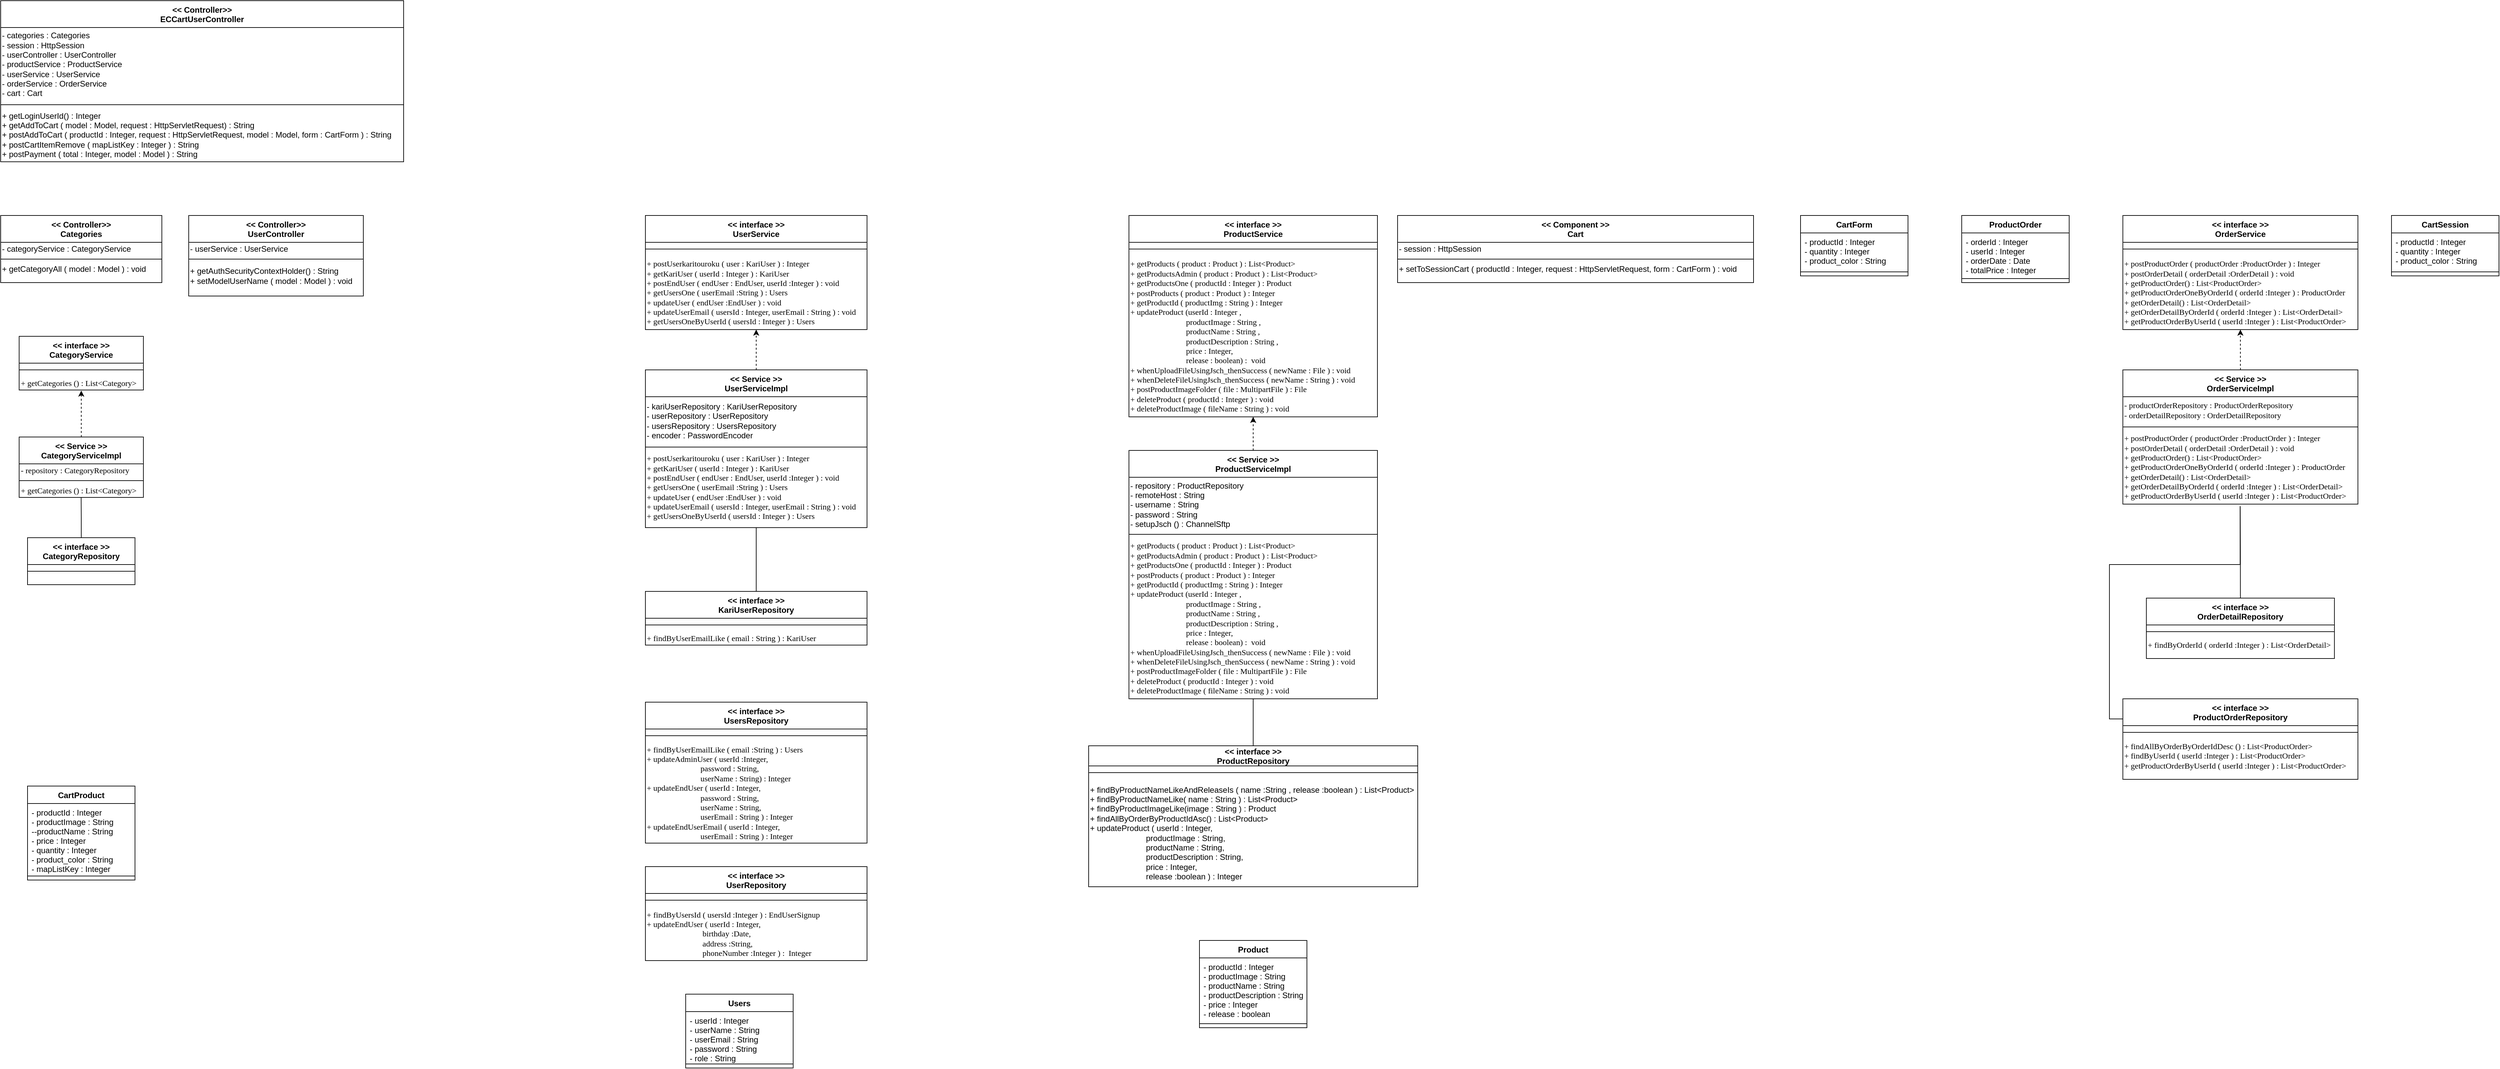 <mxfile version="20.4.0" type="github">
  <diagram id="S5eaGNuj-hXeYqFMLyPz" name="ショッピングカート機能（ユーザー用）">
    <mxGraphModel dx="1662" dy="912" grid="1" gridSize="10" guides="1" tooltips="1" connect="1" arrows="1" fold="1" page="1" pageScale="1" pageWidth="827" pageHeight="1169" math="0" shadow="0">
      <root>
        <mxCell id="0" />
        <mxCell id="1" parent="0" />
        <mxCell id="p0p2ZywvvKNbMBUHe0Y9-1" value="&lt;&lt; Controller&gt;&gt;&#xa;ECCartUserController" style="swimlane;fontStyle=1;align=center;verticalAlign=middle;childLayout=stackLayout;horizontal=1;startSize=40;horizontalStack=0;resizeParent=1;resizeLast=0;collapsible=1;marginBottom=0;rounded=0;shadow=0;strokeWidth=1;" vertex="1" parent="1">
          <mxGeometry x="40" y="40" width="600" height="240" as="geometry">
            <mxRectangle x="260" y="20" width="170" height="26" as="alternateBounds" />
          </mxGeometry>
        </mxCell>
        <mxCell id="p0p2ZywvvKNbMBUHe0Y9-2" value="&lt;p style=&quot;margin-top: 0pt; margin-bottom: 0pt; margin-left: 0in; direction: ltr; unicode-bidi: embed; word-break: normal;&quot;&gt;- categories :&amp;nbsp;Categories&lt;/p&gt;&lt;p style=&quot;margin-top: 0pt; margin-bottom: 0pt; margin-left: 0in; direction: ltr; unicode-bidi: embed; word-break: normal;&quot;&gt;-&amp;nbsp;session :&amp;nbsp;HttpSession&lt;/p&gt;&lt;p style=&quot;margin-top: 0pt; margin-bottom: 0pt; margin-left: 0in; direction: ltr; unicode-bidi: embed; word-break: normal;&quot;&gt;-&amp;nbsp;userController :&amp;nbsp;UserController&lt;/p&gt;&lt;p style=&quot;margin-top: 0pt; margin-bottom: 0pt; margin-left: 0in; direction: ltr; unicode-bidi: embed; word-break: normal;&quot;&gt;-&amp;nbsp;productService :&amp;nbsp;ProductService&lt;/p&gt;&lt;p style=&quot;margin-top: 0pt; margin-bottom: 0pt; margin-left: 0in; direction: ltr; unicode-bidi: embed; word-break: normal;&quot;&gt;-&amp;nbsp;userService :&amp;nbsp;UserService&lt;/p&gt;&lt;p style=&quot;margin-top: 0pt; margin-bottom: 0pt; margin-left: 0in; direction: ltr; unicode-bidi: embed; word-break: normal;&quot;&gt;-&amp;nbsp;orderService :&amp;nbsp;OrderService&lt;/p&gt;&lt;p style=&quot;margin-top: 0pt; margin-bottom: 0pt; margin-left: 0in; direction: ltr; unicode-bidi: embed; word-break: normal;&quot;&gt;-&amp;nbsp;cart :&amp;nbsp;Cart&lt;/p&gt;" style="text;align=left;verticalAlign=middle;resizable=0;points=[];autosize=1;strokeColor=none;fillColor=none;spacing=2;html=1;spacingTop=-1;" vertex="1" parent="p0p2ZywvvKNbMBUHe0Y9-1">
          <mxGeometry y="40" width="600" height="110" as="geometry" />
        </mxCell>
        <mxCell id="p0p2ZywvvKNbMBUHe0Y9-3" value="" style="line;html=1;strokeWidth=1;align=left;verticalAlign=middle;spacingTop=-1;spacingLeft=3;spacingRight=3;rotatable=0;labelPosition=right;points=[];portConstraint=eastwest;" vertex="1" parent="p0p2ZywvvKNbMBUHe0Y9-1">
          <mxGeometry y="150" width="600" height="10" as="geometry" />
        </mxCell>
        <mxCell id="p0p2ZywvvKNbMBUHe0Y9-4" value="&lt;p style=&quot;margin-top: 0pt; margin-bottom: 0pt; margin-left: 0in; direction: ltr; unicode-bidi: embed; word-break: normal;&quot;&gt;+&amp;nbsp;getLoginUserId() : Integer&lt;/p&gt;&lt;p style=&quot;margin-top: 0pt; margin-bottom: 0pt; margin-left: 0in; direction: ltr; unicode-bidi: embed; word-break: normal;&quot;&gt;+&amp;nbsp;getAddToCart ( model : Model, request : HttpServletRequest) : String&lt;/p&gt;&lt;p style=&quot;margin-top: 0pt; margin-bottom: 0pt; margin-left: 0in; direction: ltr; unicode-bidi: embed; word-break: normal;&quot;&gt;+&amp;nbsp;postAddToCart ( productId : Integer, request : HttpServletRequest, model : Model, form : CartForm ) : String&lt;/p&gt;&lt;p style=&quot;margin-top: 0pt; margin-bottom: 0pt; margin-left: 0in; direction: ltr; unicode-bidi: embed; word-break: normal;&quot;&gt;+&amp;nbsp;postCartItemRemove ( mapListKey : Integer ) : String&lt;/p&gt;&lt;p style=&quot;margin-top: 0pt; margin-bottom: 0pt; margin-left: 0in; direction: ltr; unicode-bidi: embed; word-break: normal;&quot;&gt;+&amp;nbsp;postPayment ( total : Integer, model : Model ) : String&lt;/p&gt;" style="text;align=left;verticalAlign=middle;resizable=0;points=[];autosize=1;strokeColor=none;fillColor=none;spacing=2;html=1;spacingTop=-1;" vertex="1" parent="p0p2ZywvvKNbMBUHe0Y9-1">
          <mxGeometry y="160" width="600" height="80" as="geometry" />
        </mxCell>
        <mxCell id="p0p2ZywvvKNbMBUHe0Y9-5" value="&lt;&lt; Component &gt;&gt;&#xa;Cart" style="swimlane;fontStyle=1;align=center;verticalAlign=middle;childLayout=stackLayout;horizontal=1;startSize=40;horizontalStack=0;resizeParent=1;resizeLast=0;collapsible=1;marginBottom=0;rounded=0;shadow=0;strokeWidth=1;" vertex="1" parent="1">
          <mxGeometry x="2120" y="360" width="530" height="100" as="geometry">
            <mxRectangle x="260" y="20" width="170" height="26" as="alternateBounds" />
          </mxGeometry>
        </mxCell>
        <mxCell id="p0p2ZywvvKNbMBUHe0Y9-6" value="&lt;p style=&quot;margin-top: 0pt; margin-bottom: 0pt; margin-left: 0in; direction: ltr; unicode-bidi: embed; word-break: normal;&quot;&gt;- session :&amp;nbsp;HttpSession&lt;/p&gt;" style="text;align=left;verticalAlign=middle;resizable=0;points=[];autosize=1;strokeColor=none;fillColor=none;spacing=2;html=1;spacingTop=-1;" vertex="1" parent="p0p2ZywvvKNbMBUHe0Y9-5">
          <mxGeometry y="40" width="530" height="20" as="geometry" />
        </mxCell>
        <mxCell id="p0p2ZywvvKNbMBUHe0Y9-7" value="" style="line;html=1;strokeWidth=1;align=left;verticalAlign=middle;spacingTop=-1;spacingLeft=3;spacingRight=3;rotatable=0;labelPosition=right;points=[];portConstraint=eastwest;" vertex="1" parent="p0p2ZywvvKNbMBUHe0Y9-5">
          <mxGeometry y="60" width="530" height="10" as="geometry" />
        </mxCell>
        <mxCell id="p0p2ZywvvKNbMBUHe0Y9-8" value="&lt;p style=&quot;margin-top: 0pt; margin-bottom: 0pt; margin-left: 0in; direction: ltr; unicode-bidi: embed; word-break: normal;&quot;&gt;+&amp;nbsp;setToSessionCart ( productId : Integer, request : HttpServletRequest, form : CartForm ) : void&lt;/p&gt;" style="text;align=left;verticalAlign=middle;resizable=0;points=[];autosize=1;strokeColor=none;fillColor=none;spacing=2;html=1;spacingTop=-1;" vertex="1" parent="p0p2ZywvvKNbMBUHe0Y9-5">
          <mxGeometry y="70" width="530" height="20" as="geometry" />
        </mxCell>
        <mxCell id="p0p2ZywvvKNbMBUHe0Y9-9" value="&lt;&lt; interface &gt;&gt;&#xa;UserService" style="swimlane;fontStyle=1;align=center;verticalAlign=middle;childLayout=stackLayout;horizontal=1;startSize=40;horizontalStack=0;resizeParent=1;resizeLast=0;collapsible=1;marginBottom=0;rounded=0;shadow=0;strokeWidth=1;" vertex="1" parent="1">
          <mxGeometry x="1000" y="360" width="330" height="170" as="geometry">
            <mxRectangle x="560" y="20" width="170" height="26" as="alternateBounds" />
          </mxGeometry>
        </mxCell>
        <mxCell id="p0p2ZywvvKNbMBUHe0Y9-10" value="" style="line;html=1;strokeWidth=1;align=left;verticalAlign=middle;spacingTop=-1;spacingLeft=3;spacingRight=3;rotatable=0;labelPosition=right;points=[];portConstraint=eastwest;" vertex="1" parent="p0p2ZywvvKNbMBUHe0Y9-9">
          <mxGeometry y="40" width="330" height="20" as="geometry" />
        </mxCell>
        <mxCell id="p0p2ZywvvKNbMBUHe0Y9-11" value="&lt;p style=&quot;margin-top: 0pt; margin-bottom: 0pt; margin-left: 0in; direction: ltr; unicode-bidi: embed; word-break: normal;&quot;&gt;&lt;span style=&quot;font-size: 9pt; font-family: Calibri;&quot;&gt;+&lt;/span&gt;&lt;span style=&quot;font-size: 9pt; font-family: Calibri;&quot;&gt;&amp;nbsp;&lt;/span&gt;&lt;font face=&quot;Calibri&quot;&gt;postUserkaritouroku&lt;span style=&quot;font-size: 9pt;&quot;&gt;&amp;nbsp;( &lt;/span&gt;user&lt;span style=&quot;font-size: 9pt;&quot;&gt;&amp;nbsp;:&amp;nbsp;&lt;/span&gt;KariUser&lt;span style=&quot;font-size: 9pt;&quot;&gt;&amp;nbsp;&lt;/span&gt;&lt;/font&gt;&lt;span style=&quot;font-size: 9pt; font-family: Calibri;&quot;&gt;) &lt;/span&gt;&lt;span style=&quot;font-size: 9pt; font-family: Calibri;&quot;&gt;:&amp;nbsp;&lt;/span&gt;&lt;font face=&quot;Calibri&quot;&gt;Integer&lt;/font&gt;&lt;/p&gt;&lt;font face=&quot;Calibri&quot;&gt;+ getKariUser ( userId : Integer ) : KariUser&lt;br&gt;+ postEndUser ( endUser :&amp;nbsp;&lt;/font&gt;&lt;span style=&quot;font-family: Calibri;&quot;&gt;EndUser&lt;/span&gt;&lt;font face=&quot;Calibri&quot;&gt;, userId :&lt;/font&gt;&lt;span style=&quot;font-family: Calibri;&quot;&gt;Integer&amp;nbsp;&lt;/span&gt;&lt;font face=&quot;Calibri&quot;&gt;) : void&lt;br&gt;+ getUsersOne ( userEmail :&lt;/font&gt;&lt;span style=&quot;font-family: Calibri;&quot;&gt;String&amp;nbsp;&lt;/span&gt;&lt;font face=&quot;Calibri&quot;&gt;) : Users&lt;br&gt;+ updateUser ( endUser :&lt;/font&gt;&lt;span style=&quot;font-family: Calibri;&quot;&gt;EndUser&amp;nbsp;&lt;/span&gt;&lt;font face=&quot;Calibri&quot;&gt;) : void&lt;br&gt;+ updateUserEmail ( usersId :&amp;nbsp;&lt;/font&gt;&lt;span style=&quot;font-family: Calibri;&quot;&gt;Integer&lt;/span&gt;&lt;font face=&quot;Calibri&quot;&gt;, userEmail :&amp;nbsp;&lt;/font&gt;&lt;span style=&quot;font-family: Calibri;&quot;&gt;String&amp;nbsp;&lt;/span&gt;&lt;font face=&quot;Calibri&quot;&gt;) : void&lt;br&gt;+ getUsersOneByUserId ( usersId :&amp;nbsp;&lt;/font&gt;&lt;span style=&quot;font-family: Calibri;&quot;&gt;Integer&amp;nbsp;&lt;/span&gt;&lt;font face=&quot;Calibri&quot;&gt;) : Users&lt;br&gt;&lt;/font&gt;" style="text;align=left;verticalAlign=middle;resizable=0;points=[];autosize=1;strokeColor=none;fillColor=none;spacing=2;html=1;spacingTop=-1;" vertex="1" parent="p0p2ZywvvKNbMBUHe0Y9-9">
          <mxGeometry y="60" width="330" height="110" as="geometry" />
        </mxCell>
        <mxCell id="p0p2ZywvvKNbMBUHe0Y9-12" style="edgeStyle=orthogonalEdgeStyle;rounded=0;orthogonalLoop=1;jettySize=auto;html=1;exitX=0.5;exitY=0;exitDx=0;exitDy=0;entryX=0.5;entryY=1;entryDx=0;entryDy=0;endArrow=none;endFill=0;" edge="1" parent="1" source="p0p2ZywvvKNbMBUHe0Y9-13" target="p0p2ZywvvKNbMBUHe0Y9-17">
          <mxGeometry relative="1" as="geometry" />
        </mxCell>
        <mxCell id="p0p2ZywvvKNbMBUHe0Y9-13" value="&lt;&lt; interface &gt;&gt;&#xa;KariUserRepository" style="swimlane;fontStyle=1;align=center;verticalAlign=middle;childLayout=stackLayout;horizontal=1;startSize=40;horizontalStack=0;resizeParent=1;resizeLast=0;collapsible=1;marginBottom=0;rounded=0;shadow=0;strokeWidth=1;" vertex="1" parent="1">
          <mxGeometry x="1000" y="920" width="330" height="80" as="geometry">
            <mxRectangle x="560" y="480" width="170" height="26" as="alternateBounds" />
          </mxGeometry>
        </mxCell>
        <mxCell id="p0p2ZywvvKNbMBUHe0Y9-14" value="" style="line;html=1;strokeWidth=1;align=left;verticalAlign=middle;spacingTop=-1;spacingLeft=3;spacingRight=3;rotatable=0;labelPosition=right;points=[];portConstraint=eastwest;" vertex="1" parent="p0p2ZywvvKNbMBUHe0Y9-13">
          <mxGeometry y="40" width="330" height="20" as="geometry" />
        </mxCell>
        <mxCell id="p0p2ZywvvKNbMBUHe0Y9-15" value="&lt;p style=&quot;margin-top: 0pt; margin-bottom: 0pt; margin-left: 0in; direction: ltr; unicode-bidi: embed; word-break: normal;&quot;&gt;&lt;/p&gt;&lt;font face=&quot;Calibri&quot;&gt;+ findByUserEmailLike ( email :&amp;nbsp;&lt;/font&gt;&lt;span style=&quot;font-family: Calibri;&quot;&gt;String&amp;nbsp;&lt;/span&gt;&lt;font face=&quot;Calibri&quot;&gt;) : KariUser&lt;br&gt;&lt;/font&gt;" style="text;align=left;verticalAlign=middle;resizable=0;points=[];autosize=1;strokeColor=none;fillColor=none;spacing=2;html=1;spacingTop=-1;" vertex="1" parent="p0p2ZywvvKNbMBUHe0Y9-13">
          <mxGeometry y="60" width="330" height="20" as="geometry" />
        </mxCell>
        <mxCell id="p0p2ZywvvKNbMBUHe0Y9-16" style="edgeStyle=orthogonalEdgeStyle;rounded=0;orthogonalLoop=1;jettySize=auto;html=1;exitX=0.5;exitY=0;exitDx=0;exitDy=0;entryX=0.5;entryY=1;entryDx=0;entryDy=0;entryPerimeter=0;dashed=1;" edge="1" parent="1" source="p0p2ZywvvKNbMBUHe0Y9-17" target="p0p2ZywvvKNbMBUHe0Y9-11">
          <mxGeometry relative="1" as="geometry" />
        </mxCell>
        <mxCell id="p0p2ZywvvKNbMBUHe0Y9-17" value="&lt;&lt; Service &gt;&gt;&#xa;UserServiceImpl" style="swimlane;fontStyle=1;align=center;verticalAlign=middle;childLayout=stackLayout;horizontal=1;startSize=40;horizontalStack=0;resizeParent=1;resizeLast=0;collapsible=1;marginBottom=0;rounded=0;shadow=0;strokeWidth=1;" vertex="1" parent="1">
          <mxGeometry x="1000" y="590" width="330" height="235" as="geometry">
            <mxRectangle x="880" y="250" width="170" height="26" as="alternateBounds" />
          </mxGeometry>
        </mxCell>
        <mxCell id="p0p2ZywvvKNbMBUHe0Y9-18" value="- kariUserRepository : KariUserRepository&lt;br&gt;-&amp;nbsp;userRepository : UserRepository&lt;br&gt;-&amp;nbsp;usersRepository : UsersRepository&lt;br&gt;-&amp;nbsp;encoder : PasswordEncoder" style="text;align=left;verticalAlign=middle;resizable=0;points=[];autosize=1;strokeColor=none;fillColor=none;spacing=2;spacingTop=1;spacingBottom=0;html=1;" vertex="1" parent="p0p2ZywvvKNbMBUHe0Y9-17">
          <mxGeometry y="40" width="330" height="70" as="geometry" />
        </mxCell>
        <mxCell id="p0p2ZywvvKNbMBUHe0Y9-19" value="" style="line;html=1;strokeWidth=1;align=left;verticalAlign=middle;spacingTop=-1;spacingLeft=3;spacingRight=3;rotatable=0;labelPosition=right;points=[];portConstraint=eastwest;" vertex="1" parent="p0p2ZywvvKNbMBUHe0Y9-17">
          <mxGeometry y="110" width="330" height="10" as="geometry" />
        </mxCell>
        <mxCell id="p0p2ZywvvKNbMBUHe0Y9-20" value="&lt;p style=&quot;margin-top: 0pt; margin-bottom: 0pt; margin-left: 0in; direction: ltr; unicode-bidi: embed; word-break: normal;&quot;&gt;&lt;span style=&quot;font-size: 9pt; font-family: Calibri;&quot;&gt;+&lt;/span&gt;&lt;span style=&quot;font-size: 9pt; font-family: Calibri;&quot;&gt;&amp;nbsp;&lt;/span&gt;&lt;font face=&quot;Calibri&quot;&gt;postUserkaritouroku&lt;span style=&quot;font-size: 9pt;&quot;&gt;&amp;nbsp;( &lt;/span&gt;user&lt;span style=&quot;font-size: 9pt;&quot;&gt;&amp;nbsp;:&amp;nbsp;&lt;/span&gt;KariUser&lt;span style=&quot;font-size: 9pt;&quot;&gt;&amp;nbsp;&lt;/span&gt;&lt;/font&gt;&lt;span style=&quot;font-size: 9pt; font-family: Calibri;&quot;&gt;) &lt;/span&gt;&lt;span style=&quot;font-size: 9pt; font-family: Calibri;&quot;&gt;:&amp;nbsp;&lt;/span&gt;&lt;font face=&quot;Calibri&quot;&gt;Integer&lt;/font&gt;&lt;/p&gt;&lt;font face=&quot;Calibri&quot;&gt;+ getKariUser ( userId : Integer ) : KariUser&lt;br&gt;+ postEndUser ( endUser :&amp;nbsp;&lt;/font&gt;&lt;span style=&quot;font-family: Calibri;&quot;&gt;EndUser&lt;/span&gt;&lt;font face=&quot;Calibri&quot;&gt;, userId :&lt;/font&gt;&lt;span style=&quot;font-family: Calibri;&quot;&gt;Integer&amp;nbsp;&lt;/span&gt;&lt;font face=&quot;Calibri&quot;&gt;) : void&lt;br&gt;+ getUsersOne ( userEmail :&lt;/font&gt;&lt;span style=&quot;font-family: Calibri;&quot;&gt;String&amp;nbsp;&lt;/span&gt;&lt;font face=&quot;Calibri&quot;&gt;) : Users&lt;br&gt;+ updateUser ( endUser :&lt;/font&gt;&lt;span style=&quot;font-family: Calibri;&quot;&gt;EndUser&amp;nbsp;&lt;/span&gt;&lt;font face=&quot;Calibri&quot;&gt;) : void&lt;br&gt;+ updateUserEmail ( usersId :&amp;nbsp;&lt;/font&gt;&lt;span style=&quot;font-family: Calibri;&quot;&gt;Integer&lt;/span&gt;&lt;font face=&quot;Calibri&quot;&gt;, userEmail :&amp;nbsp;&lt;/font&gt;&lt;span style=&quot;font-family: Calibri;&quot;&gt;String&amp;nbsp;&lt;/span&gt;&lt;font face=&quot;Calibri&quot;&gt;) : void&lt;br&gt;+ getUsersOneByUserId ( usersId :&amp;nbsp;&lt;/font&gt;&lt;span style=&quot;font-family: Calibri;&quot;&gt;Integer&amp;nbsp;&lt;/span&gt;&lt;font face=&quot;Calibri&quot;&gt;) : Users&lt;br&gt;&lt;/font&gt;" style="text;align=left;verticalAlign=middle;resizable=0;points=[];autosize=1;strokeColor=none;fillColor=none;spacing=2;html=1;spacingTop=-1;" vertex="1" parent="p0p2ZywvvKNbMBUHe0Y9-17">
          <mxGeometry y="120" width="330" height="110" as="geometry" />
        </mxCell>
        <mxCell id="p0p2ZywvvKNbMBUHe0Y9-21" value="&lt;&lt; interface &gt;&gt;&#xa;UserRepository" style="swimlane;fontStyle=1;align=center;verticalAlign=middle;childLayout=stackLayout;horizontal=1;startSize=40;horizontalStack=0;resizeParent=1;resizeLast=0;collapsible=1;marginBottom=0;rounded=0;shadow=0;strokeWidth=1;" vertex="1" parent="1">
          <mxGeometry x="1000" y="1330" width="330" height="140" as="geometry">
            <mxRectangle x="560" y="590" width="170" height="26" as="alternateBounds" />
          </mxGeometry>
        </mxCell>
        <mxCell id="p0p2ZywvvKNbMBUHe0Y9-22" value="" style="line;html=1;strokeWidth=1;align=left;verticalAlign=middle;spacingTop=-1;spacingLeft=3;spacingRight=3;rotatable=0;labelPosition=right;points=[];portConstraint=eastwest;" vertex="1" parent="p0p2ZywvvKNbMBUHe0Y9-21">
          <mxGeometry y="40" width="330" height="20" as="geometry" />
        </mxCell>
        <mxCell id="p0p2ZywvvKNbMBUHe0Y9-23" value="&lt;p style=&quot;margin-top: 0pt; margin-bottom: 0pt; margin-left: 0in; direction: ltr; unicode-bidi: embed; word-break: normal;&quot;&gt;&lt;/p&gt;&lt;font face=&quot;Calibri&quot;&gt;+ findByUsersId ( usersId :&lt;/font&gt;&lt;span style=&quot;font-family: Calibri;&quot;&gt;Integer&amp;nbsp;&lt;/span&gt;&lt;font face=&quot;Calibri&quot;&gt;) :&amp;nbsp;&lt;/font&gt;&lt;span style=&quot;font-family: Calibri;&quot;&gt;EndUserSignup&lt;br&gt;&lt;/span&gt;&lt;font face=&quot;Calibri&quot;&gt;+&amp;nbsp;&lt;span style=&quot;background-color: initial;&quot;&gt;updateEndUser ( userId :&amp;nbsp;&lt;/span&gt;&lt;/font&gt;&lt;span style=&quot;font-family: Calibri;&quot;&gt;Integer&lt;/span&gt;&lt;font face=&quot;Calibri&quot;&gt;&lt;span style=&quot;background-color: initial;&quot;&gt;,&lt;br&gt;&lt;/span&gt;&lt;/font&gt;&lt;blockquote style=&quot;margin: 0 0 0 40px; border: none; padding: 0px;&quot;&gt;&lt;blockquote style=&quot;margin: 0 0 0 40px; border: none; padding: 0px;&quot;&gt;&lt;span style=&quot;font-family: Calibri; background-color: initial;&quot;&gt;&amp;nbsp;birthday :&lt;/span&gt;&lt;span style=&quot;font-family: Calibri;&quot;&gt;Date&lt;/span&gt;&lt;span style=&quot;font-family: Calibri; background-color: initial;&quot;&gt;,&lt;br&gt;&lt;/span&gt;&lt;/blockquote&gt;&lt;blockquote style=&quot;margin: 0 0 0 40px; border: none; padding: 0px;&quot;&gt;&lt;span style=&quot;font-family: Calibri; background-color: initial;&quot;&gt;&amp;nbsp;&lt;/span&gt;&lt;span style=&quot;font-family: Calibri; background-color: initial;&quot;&gt;address :&lt;/span&gt;&lt;span style=&quot;font-family: Calibri;&quot;&gt;String&lt;/span&gt;&lt;span style=&quot;font-family: Calibri; background-color: initial;&quot;&gt;,&lt;br&gt;&lt;/span&gt;&lt;/blockquote&gt;&lt;blockquote style=&quot;margin: 0 0 0 40px; border: none; padding: 0px;&quot;&gt;&lt;span style=&quot;font-family: Calibri; background-color: initial;&quot;&gt;&amp;nbsp;&lt;/span&gt;&lt;span style=&quot;font-family: Calibri; background-color: initial;&quot;&gt;phoneNumber :&lt;/span&gt;&lt;span style=&quot;font-family: Calibri;&quot;&gt;Integer&amp;nbsp;&lt;/span&gt;&lt;span style=&quot;font-family: Calibri; background-color: initial;&quot;&gt;) :&amp;nbsp; Integer&lt;/span&gt;&lt;/blockquote&gt;&lt;/blockquote&gt;" style="text;align=left;verticalAlign=middle;resizable=0;points=[];autosize=1;strokeColor=none;fillColor=none;spacing=2;html=1;spacingTop=-1;" vertex="1" parent="p0p2ZywvvKNbMBUHe0Y9-21">
          <mxGeometry y="60" width="330" height="80" as="geometry" />
        </mxCell>
        <mxCell id="p0p2ZywvvKNbMBUHe0Y9-24" value="&lt;&lt; interface &gt;&gt;&#xa;UsersRepository" style="swimlane;fontStyle=1;align=center;verticalAlign=middle;childLayout=stackLayout;horizontal=1;startSize=40;horizontalStack=0;resizeParent=1;resizeLast=0;collapsible=1;marginBottom=0;rounded=0;shadow=0;strokeWidth=1;" vertex="1" parent="1">
          <mxGeometry x="1000" y="1085" width="330" height="210" as="geometry">
            <mxRectangle x="560" y="760" width="170" height="26" as="alternateBounds" />
          </mxGeometry>
        </mxCell>
        <mxCell id="p0p2ZywvvKNbMBUHe0Y9-25" value="" style="line;html=1;strokeWidth=1;align=left;verticalAlign=middle;spacingTop=-1;spacingLeft=3;spacingRight=3;rotatable=0;labelPosition=right;points=[];portConstraint=eastwest;" vertex="1" parent="p0p2ZywvvKNbMBUHe0Y9-24">
          <mxGeometry y="40" width="330" height="20" as="geometry" />
        </mxCell>
        <mxCell id="p0p2ZywvvKNbMBUHe0Y9-26" value="&lt;p style=&quot;margin-top: 0pt; margin-bottom: 0pt; margin-left: 0in; direction: ltr; unicode-bidi: embed; word-break: normal;&quot;&gt;&lt;/p&gt;&lt;font face=&quot;Calibri&quot;&gt;+ findByUserEmailLike ( email :&lt;/font&gt;&lt;span style=&quot;font-family: Calibri;&quot;&gt;String&amp;nbsp;&lt;/span&gt;&lt;font face=&quot;Calibri&quot;&gt;) :&amp;nbsp;&lt;/font&gt;&lt;span style=&quot;font-family: Calibri;&quot;&gt;Users&lt;br&gt;+&amp;nbsp;&lt;/span&gt;&lt;font face=&quot;Calibri&quot;&gt;&lt;span style=&quot;background-color: initial;&quot;&gt;updateAdminUser ( userId :&lt;/span&gt;&lt;/font&gt;&lt;span style=&quot;font-family: Calibri;&quot;&gt;Integer&lt;/span&gt;&lt;font face=&quot;Calibri&quot;&gt;&lt;span style=&quot;background-color: initial;&quot;&gt;,&lt;/span&gt;&lt;/font&gt;&lt;blockquote style=&quot;margin: 0 0 0 40px; border: none; padding: 0px;&quot;&gt;&lt;blockquote style=&quot;margin: 0 0 0 40px; border: none; padding: 0px;&quot;&gt;&lt;font face=&quot;Calibri&quot;&gt;&lt;div&gt;password : String,&lt;/div&gt;&lt;/font&gt;&lt;/blockquote&gt;&lt;blockquote style=&quot;margin: 0 0 0 40px; border: none; padding: 0px;&quot;&gt;&lt;font face=&quot;Calibri&quot;&gt;&lt;div&gt;userName : String) : Integer&lt;/div&gt;&lt;/font&gt;&lt;/blockquote&gt;&lt;/blockquote&gt;&lt;font face=&quot;Calibri&quot;&gt;&lt;div&gt;+&amp;nbsp;&lt;span style=&quot;background-color: initial;&quot;&gt;updateEndUser ( userId : Integer,&lt;/span&gt;&lt;/div&gt;&lt;/font&gt;&lt;blockquote style=&quot;margin: 0 0 0 40px; border: none; padding: 0px;&quot;&gt;&lt;blockquote style=&quot;margin: 0 0 0 40px; border: none; padding: 0px;&quot;&gt;&lt;div&gt;&lt;font face=&quot;Calibri&quot;&gt;password : String,&lt;/font&gt;&lt;/div&gt;&lt;/blockquote&gt;&lt;blockquote style=&quot;margin: 0 0 0 40px; border: none; padding: 0px;&quot;&gt;&lt;div&gt;&lt;font face=&quot;Calibri&quot;&gt;userName : String,&lt;/font&gt;&lt;/div&gt;&lt;/blockquote&gt;&lt;blockquote style=&quot;margin: 0 0 0 40px; border: none; padding: 0px;&quot;&gt;&lt;div&gt;&lt;font face=&quot;Calibri&quot;&gt;userEmail : String ) : Integer&lt;/font&gt;&lt;/div&gt;&lt;/blockquote&gt;&lt;/blockquote&gt;&lt;div&gt;&lt;font face=&quot;Calibri&quot;&gt;+&amp;nbsp;&lt;/font&gt;&lt;span style=&quot;background-color: initial;&quot;&gt;&lt;font face=&quot;Calibri&quot;&gt;updateEndUserEmail ( userId : Integer,&lt;/font&gt;&lt;/span&gt;&lt;/div&gt;&lt;blockquote style=&quot;margin: 0 0 0 40px; border: none; padding: 0px;&quot;&gt;&lt;blockquote style=&quot;margin: 0 0 0 40px; border: none; padding: 0px;&quot;&gt;&lt;div&gt;&lt;font face=&quot;Calibri&quot;&gt;userEmail : String ) : Integer&lt;/font&gt;&lt;/div&gt;&lt;/blockquote&gt;&lt;/blockquote&gt;" style="text;align=left;verticalAlign=middle;resizable=0;points=[];autosize=1;strokeColor=none;fillColor=none;spacing=2;html=1;spacingTop=-1;" vertex="1" parent="p0p2ZywvvKNbMBUHe0Y9-24">
          <mxGeometry y="60" width="330" height="150" as="geometry" />
        </mxCell>
        <mxCell id="p0p2ZywvvKNbMBUHe0Y9-27" value="Users" style="swimlane;fontStyle=1;align=center;verticalAlign=middle;childLayout=stackLayout;horizontal=1;startSize=26;horizontalStack=0;resizeParent=1;resizeLast=0;collapsible=1;marginBottom=0;rounded=0;shadow=0;strokeWidth=1;" vertex="1" parent="1">
          <mxGeometry x="1060" y="1520" width="160" height="110" as="geometry">
            <mxRectangle x="130" y="380" width="160" height="26" as="alternateBounds" />
          </mxGeometry>
        </mxCell>
        <mxCell id="p0p2ZywvvKNbMBUHe0Y9-28" value="- userId : Integer&#xa;- userName : String&#xa;- userEmail : String&#xa;- password : String&#xa;- role : String" style="text;align=left;verticalAlign=top;spacingLeft=4;spacingRight=4;overflow=hidden;rotatable=0;points=[[0,0.5],[1,0.5]];portConstraint=eastwest;" vertex="1" parent="p0p2ZywvvKNbMBUHe0Y9-27">
          <mxGeometry y="26" width="160" height="74" as="geometry" />
        </mxCell>
        <mxCell id="p0p2ZywvvKNbMBUHe0Y9-29" value="" style="line;html=1;strokeWidth=1;align=left;verticalAlign=middle;spacingTop=-1;spacingLeft=3;spacingRight=3;rotatable=0;labelPosition=right;points=[];portConstraint=eastwest;" vertex="1" parent="p0p2ZywvvKNbMBUHe0Y9-27">
          <mxGeometry y="100" width="160" height="8" as="geometry" />
        </mxCell>
        <mxCell id="p0p2ZywvvKNbMBUHe0Y9-30" value="&lt;&lt; Controller&gt;&gt;&#xa;Categories" style="swimlane;fontStyle=1;align=center;verticalAlign=middle;childLayout=stackLayout;horizontal=1;startSize=40;horizontalStack=0;resizeParent=1;resizeLast=0;collapsible=1;marginBottom=0;rounded=0;shadow=0;strokeWidth=1;" vertex="1" parent="1">
          <mxGeometry x="40" y="360" width="240" height="100" as="geometry">
            <mxRectangle x="260" y="20" width="170" height="26" as="alternateBounds" />
          </mxGeometry>
        </mxCell>
        <mxCell id="p0p2ZywvvKNbMBUHe0Y9-31" value="&lt;p style=&quot;margin-top: 0pt; margin-bottom: 0pt; margin-left: 0in; direction: ltr; unicode-bidi: embed; word-break: normal;&quot;&gt;- categoryService :&amp;nbsp;CategoryService&lt;/p&gt;" style="text;align=left;verticalAlign=middle;resizable=0;points=[];autosize=1;strokeColor=none;fillColor=none;spacing=2;html=1;spacingTop=-1;" vertex="1" parent="p0p2ZywvvKNbMBUHe0Y9-30">
          <mxGeometry y="40" width="240" height="20" as="geometry" />
        </mxCell>
        <mxCell id="p0p2ZywvvKNbMBUHe0Y9-32" value="" style="line;html=1;strokeWidth=1;align=left;verticalAlign=middle;spacingTop=-1;spacingLeft=3;spacingRight=3;rotatable=0;labelPosition=right;points=[];portConstraint=eastwest;" vertex="1" parent="p0p2ZywvvKNbMBUHe0Y9-30">
          <mxGeometry y="60" width="240" height="10" as="geometry" />
        </mxCell>
        <mxCell id="p0p2ZywvvKNbMBUHe0Y9-33" value="&lt;p style=&quot;margin-top: 0pt; margin-bottom: 0pt; margin-left: 0in; direction: ltr; unicode-bidi: embed; word-break: normal;&quot;&gt;+&amp;nbsp;getCategoryAll ( model : Model ) : void&lt;/p&gt;" style="text;align=left;verticalAlign=middle;resizable=0;points=[];autosize=1;strokeColor=none;fillColor=none;spacing=2;html=1;spacingTop=-1;" vertex="1" parent="p0p2ZywvvKNbMBUHe0Y9-30">
          <mxGeometry y="70" width="240" height="20" as="geometry" />
        </mxCell>
        <mxCell id="p0p2ZywvvKNbMBUHe0Y9-34" value="&lt;&lt; Controller&gt;&gt;&#xa;UserController" style="swimlane;fontStyle=1;align=center;verticalAlign=middle;childLayout=stackLayout;horizontal=1;startSize=40;horizontalStack=0;resizeParent=1;resizeLast=0;collapsible=1;marginBottom=0;rounded=0;shadow=0;strokeWidth=1;" vertex="1" parent="1">
          <mxGeometry x="320" y="360" width="260" height="120" as="geometry">
            <mxRectangle x="260" y="20" width="170" height="26" as="alternateBounds" />
          </mxGeometry>
        </mxCell>
        <mxCell id="p0p2ZywvvKNbMBUHe0Y9-35" value="&lt;p style=&quot;margin-top: 0pt; margin-bottom: 0pt; margin-left: 0in; direction: ltr; unicode-bidi: embed; word-break: normal;&quot;&gt;&lt;span style=&quot;background-color: initial;&quot;&gt;-&amp;nbsp;userService :&amp;nbsp;UserService&lt;/span&gt;&lt;/p&gt;" style="text;align=left;verticalAlign=middle;resizable=0;points=[];autosize=1;strokeColor=none;fillColor=none;spacing=2;html=1;spacingTop=-1;" vertex="1" parent="p0p2ZywvvKNbMBUHe0Y9-34">
          <mxGeometry y="40" width="260" height="20" as="geometry" />
        </mxCell>
        <mxCell id="p0p2ZywvvKNbMBUHe0Y9-36" value="" style="line;html=1;strokeWidth=1;align=left;verticalAlign=middle;spacingTop=-1;spacingLeft=3;spacingRight=3;rotatable=0;labelPosition=right;points=[];portConstraint=eastwest;" vertex="1" parent="p0p2ZywvvKNbMBUHe0Y9-34">
          <mxGeometry y="60" width="260" height="10" as="geometry" />
        </mxCell>
        <mxCell id="p0p2ZywvvKNbMBUHe0Y9-37" value="&lt;p style=&quot;margin-top: 0pt; margin-bottom: 0pt; margin-left: 0in; direction: ltr; unicode-bidi: embed; word-break: normal;&quot;&gt;+&amp;nbsp;getAuthSecurityContextHolder() : String&lt;/p&gt;&lt;p style=&quot;margin-top: 0pt; margin-bottom: 0pt; margin-left: 0in; direction: ltr; unicode-bidi: embed; word-break: normal;&quot;&gt;+&amp;nbsp;setModelUserName ( model : Model ) : void&lt;/p&gt;" style="text;align=left;verticalAlign=middle;resizable=0;points=[];autosize=1;strokeColor=none;fillColor=none;spacing=2;html=1;spacingTop=-1;" vertex="1" parent="p0p2ZywvvKNbMBUHe0Y9-34">
          <mxGeometry y="70" width="260" height="40" as="geometry" />
        </mxCell>
        <mxCell id="p0p2ZywvvKNbMBUHe0Y9-38" value="CartProduct" style="swimlane;fontStyle=1;align=center;verticalAlign=middle;childLayout=stackLayout;horizontal=1;startSize=26;horizontalStack=0;resizeParent=1;resizeLast=0;collapsible=1;marginBottom=0;rounded=0;shadow=0;strokeWidth=1;" vertex="1" parent="1">
          <mxGeometry x="80" y="1210" width="160" height="140" as="geometry">
            <mxRectangle x="130" y="380" width="160" height="26" as="alternateBounds" />
          </mxGeometry>
        </mxCell>
        <mxCell id="p0p2ZywvvKNbMBUHe0Y9-39" value="- productId : Integer&#xa;- productImage : String&#xa;--productName : String&#xa;- price : Integer&#xa;- quantity : Integer&#xa;- product_color : String&#xa;- mapListKey : Integer" style="text;align=left;verticalAlign=top;spacingLeft=4;spacingRight=4;overflow=hidden;rotatable=0;points=[[0,0.5],[1,0.5]];portConstraint=eastwest;" vertex="1" parent="p0p2ZywvvKNbMBUHe0Y9-38">
          <mxGeometry y="26" width="160" height="104" as="geometry" />
        </mxCell>
        <mxCell id="p0p2ZywvvKNbMBUHe0Y9-40" value="" style="line;html=1;strokeWidth=1;align=left;verticalAlign=middle;spacingTop=-1;spacingLeft=3;spacingRight=3;rotatable=0;labelPosition=right;points=[];portConstraint=eastwest;" vertex="1" parent="p0p2ZywvvKNbMBUHe0Y9-38">
          <mxGeometry y="130" width="160" height="8" as="geometry" />
        </mxCell>
        <mxCell id="p0p2ZywvvKNbMBUHe0Y9-41" value="Product" style="swimlane;fontStyle=1;align=center;verticalAlign=top;childLayout=stackLayout;horizontal=1;startSize=26;horizontalStack=0;resizeParent=1;resizeLast=0;collapsible=1;marginBottom=0;rounded=0;shadow=0;strokeWidth=1;" vertex="1" parent="1">
          <mxGeometry x="1825" y="1440" width="160" height="130" as="geometry">
            <mxRectangle x="550" y="140" width="160" height="26" as="alternateBounds" />
          </mxGeometry>
        </mxCell>
        <mxCell id="p0p2ZywvvKNbMBUHe0Y9-42" value="- productId : Integer&#xa;- productImage : String&#xa;- productName : String&#xa;- productDescription : String&#xa;- price : Integer&#xa;- release : boolean" style="text;align=left;verticalAlign=top;spacingLeft=4;spacingRight=4;overflow=hidden;rotatable=0;points=[[0,0.5],[1,0.5]];portConstraint=eastwest;" vertex="1" parent="p0p2ZywvvKNbMBUHe0Y9-41">
          <mxGeometry y="26" width="160" height="94" as="geometry" />
        </mxCell>
        <mxCell id="p0p2ZywvvKNbMBUHe0Y9-43" value="" style="line;html=1;strokeWidth=1;align=left;verticalAlign=middle;spacingTop=-1;spacingLeft=3;spacingRight=3;rotatable=0;labelPosition=right;points=[];portConstraint=eastwest;" vertex="1" parent="p0p2ZywvvKNbMBUHe0Y9-41">
          <mxGeometry y="120" width="160" height="8" as="geometry" />
        </mxCell>
        <mxCell id="p0p2ZywvvKNbMBUHe0Y9-44" value="&lt;&lt; interface &gt;&gt;&#xa;ProductService" style="swimlane;fontStyle=1;align=center;verticalAlign=middle;childLayout=stackLayout;horizontal=1;startSize=40;horizontalStack=0;resizeParent=1;resizeLast=0;collapsible=1;marginBottom=0;rounded=0;shadow=0;strokeWidth=1;" vertex="1" parent="1">
          <mxGeometry x="1720" y="360" width="370" height="300" as="geometry">
            <mxRectangle x="260" y="20" width="170" height="26" as="alternateBounds" />
          </mxGeometry>
        </mxCell>
        <mxCell id="p0p2ZywvvKNbMBUHe0Y9-45" value="" style="line;html=1;strokeWidth=1;align=left;verticalAlign=middle;spacingTop=-1;spacingLeft=3;spacingRight=3;rotatable=0;labelPosition=right;points=[];portConstraint=eastwest;" vertex="1" parent="p0p2ZywvvKNbMBUHe0Y9-44">
          <mxGeometry y="40" width="370" height="20" as="geometry" />
        </mxCell>
        <mxCell id="p0p2ZywvvKNbMBUHe0Y9-46" value="&lt;p style=&quot;margin-top: 0pt; margin-bottom: 0pt; margin-left: 0in; direction: ltr; unicode-bidi: embed; word-break: normal;&quot;&gt;&lt;span style=&quot;font-size: 9pt; font-family: Calibri;&quot;&gt;+&lt;/span&gt;&lt;span style=&quot;font-size: 9pt; font-family: Calibri;&quot;&gt; &lt;/span&gt;&lt;span style=&quot;font-size: 9pt; font-family: Calibri;&quot;&gt;getProducts&amp;nbsp;&lt;/span&gt;&lt;span style=&quot;font-size: 9pt; font-family: Calibri;&quot;&gt;( product : &lt;/span&gt;&lt;span style=&quot;font-size: 9pt; font-family: Calibri;&quot;&gt;Product &lt;/span&gt;&lt;span style=&quot;font-size: 9pt; font-family: Calibri;&quot;&gt;) &lt;/span&gt;&lt;span style=&quot;font-size: 9pt; font-family: Calibri;&quot;&gt;:&amp;nbsp;&lt;/span&gt;&lt;span style=&quot;font-size: 9pt; font-family: Calibri;&quot;&gt;List&amp;lt;Product&lt;/span&gt;&lt;span style=&quot;font-size: 9pt; font-family: Calibri;&quot;&gt;&amp;gt;&lt;/span&gt;&lt;/p&gt;&lt;p style=&quot;margin-top: 0pt; margin-bottom: 0pt; margin-left: 0in; direction: ltr; unicode-bidi: embed; word-break: normal;&quot;&gt;&lt;/p&gt;&lt;span style=&quot;font-family: Calibri;&quot;&gt;+ getProductsAdmin ( product :&amp;nbsp;&lt;/span&gt;&lt;font face=&quot;Calibri&quot;&gt;Product ) :&amp;nbsp;List&amp;lt;Product&amp;gt;&lt;br&gt;+ getProductsOne ( productId :&amp;nbsp;&lt;/font&gt;&lt;span style=&quot;font-family: Calibri;&quot;&gt;Integer&amp;nbsp;&lt;/span&gt;&lt;font face=&quot;Calibri&quot;&gt;) : Product&lt;br&gt;&lt;/font&gt;&lt;p style=&quot;margin-top: 0pt; margin-bottom: 0pt; margin-left: 0in; direction: ltr; unicode-bidi: embed; word-break: normal;&quot;&gt;&lt;span style=&quot;font-size: 9pt; font-family: Calibri;&quot;&gt;+&lt;/span&gt;&lt;span style=&quot;font-size: 9pt; font-family: Calibri;&quot;&gt; &lt;/span&gt;&lt;span style=&quot;font-size: 9pt; font-family: Calibri;&quot;&gt;postProducts&amp;nbsp;&lt;/span&gt;&lt;span style=&quot;font-size: 9pt; font-family: Calibri;&quot;&gt;( product : Product ) : Integer&lt;/span&gt;&lt;/p&gt;&lt;p style=&quot;margin-top: 0pt; margin-bottom: 0pt; margin-left: 0in; direction: ltr; unicode-bidi: embed; word-break: normal;&quot;&gt;&lt;span style=&quot;font-size: 9pt; font-family: Calibri;&quot;&gt;+&lt;/span&gt;&lt;span style=&quot;font-size: 9pt; font-family: Calibri;&quot;&gt; &lt;/span&gt;&lt;span style=&quot;font-size: 9pt; font-family: Calibri;&quot;&gt;getProductId&amp;nbsp;&lt;/span&gt;&lt;span style=&quot;font-size: 9pt; font-family: Calibri;&quot;&gt;( &lt;/span&gt;&lt;span style=&quot;font-size: 9pt; font-family: Calibri;&quot;&gt;productImg&lt;/span&gt;&lt;span style=&quot;font-size: 9pt; font-family: Calibri;&quot;&gt; : String ) : Integer&lt;/span&gt;&lt;span style=&quot;font-family: Calibri; background-color: initial;&quot;&gt;&amp;nbsp;&lt;/span&gt;&lt;/p&gt;&lt;span style=&quot;font-family: Calibri;&quot;&gt;+ updateProduct (userId :&amp;nbsp;&lt;/span&gt;&lt;span style=&quot;font-family: Calibri;&quot;&gt;Integer&amp;nbsp;&lt;/span&gt;&lt;span style=&quot;font-family: Calibri; background-color: initial;&quot;&gt;,&lt;br&gt;&lt;/span&gt;&lt;blockquote style=&quot;margin: 0 0 0 40px; border: none; padding: 0px;&quot;&gt;&lt;blockquote style=&quot;margin: 0 0 0 40px; border: none; padding: 0px;&quot;&gt;&lt;span style=&quot;font-family: Calibri; background-color: initial;&quot;&gt;&amp;nbsp;productImage :&amp;nbsp;&lt;/span&gt;&lt;span style=&quot;font-family: Calibri;&quot;&gt;String&amp;nbsp;&lt;/span&gt;&lt;span style=&quot;font-family: Calibri; background-color: initial;&quot;&gt;,&lt;br&gt;&lt;/span&gt;&lt;/blockquote&gt;&lt;blockquote style=&quot;margin: 0 0 0 40px; border: none; padding: 0px;&quot;&gt;&lt;span style=&quot;font-family: Calibri; background-color: initial;&quot;&gt;&amp;nbsp;productName :&amp;nbsp;&lt;/span&gt;&lt;span style=&quot;font-family: Calibri;&quot;&gt;String&amp;nbsp;&lt;/span&gt;&lt;span style=&quot;font-family: Calibri; background-color: initial;&quot;&gt;,&lt;br&gt;&lt;/span&gt;&lt;/blockquote&gt;&lt;blockquote style=&quot;margin: 0 0 0 40px; border: none; padding: 0px;&quot;&gt;&lt;span style=&quot;font-family: Calibri; background-color: initial;&quot;&gt;&amp;nbsp;productDescription :&amp;nbsp;&lt;/span&gt;&lt;span style=&quot;font-family: Calibri;&quot;&gt;String&amp;nbsp;&lt;/span&gt;&lt;span style=&quot;font-family: Calibri; background-color: initial;&quot;&gt;,&lt;br&gt;&lt;/span&gt;&lt;/blockquote&gt;&lt;blockquote style=&quot;margin: 0 0 0 40px; border: none; padding: 0px;&quot;&gt;&lt;span style=&quot;font-family: Calibri; background-color: initial;&quot;&gt;&amp;nbsp;price :&amp;nbsp;&lt;/span&gt;&lt;span style=&quot;font-family: Calibri;&quot;&gt;Integer&lt;/span&gt;&lt;span style=&quot;font-family: Calibri; background-color: initial;&quot;&gt;,&lt;br&gt;&lt;/span&gt;&lt;/blockquote&gt;&lt;blockquote style=&quot;margin: 0 0 0 40px; border: none; padding: 0px;&quot;&gt;&lt;span style=&quot;font-family: Calibri; background-color: initial;&quot;&gt;&amp;nbsp;release :&amp;nbsp;&lt;/span&gt;&lt;span style=&quot;font-family: Calibri;&quot;&gt;boolean&lt;/span&gt;&lt;span style=&quot;font-family: Calibri; background-color: initial;&quot;&gt;) :&amp;nbsp; void&lt;br&gt;&lt;/span&gt;&lt;/blockquote&gt;&lt;/blockquote&gt;&lt;font face=&quot;Calibri&quot;&gt;+ whenUploadFileUsingJsch_thenSuccess&amp;nbsp;( newName :&amp;nbsp;&lt;/font&gt;&lt;span style=&quot;font-family: Calibri;&quot;&gt;File&amp;nbsp;&lt;/span&gt;&lt;font face=&quot;Calibri&quot;&gt;) : void&lt;br&gt;+ whenDeleteFileUsingJsch_thenSuccess ( newName :&amp;nbsp;&lt;/font&gt;&lt;span style=&quot;font-family: Calibri;&quot;&gt;String&amp;nbsp;&lt;/span&gt;&lt;font face=&quot;Calibri&quot;&gt;) : void&lt;br&gt;+ postProductImageFolder ( file :&amp;nbsp;&lt;/font&gt;&lt;span style=&quot;font-family: Calibri;&quot;&gt;MultipartFile&amp;nbsp;&lt;/span&gt;&lt;font face=&quot;Calibri&quot;&gt;) : File&lt;br&gt;+ deleteProduct ( productId :&amp;nbsp;&lt;/font&gt;&lt;span style=&quot;font-family: Calibri;&quot;&gt;Integer&amp;nbsp;&lt;/span&gt;&lt;font face=&quot;Calibri&quot;&gt;) : void&lt;br&gt;+ deleteProductImage ( fileName :&amp;nbsp;&lt;/font&gt;&lt;span style=&quot;font-family: Calibri;&quot;&gt;String&amp;nbsp;&lt;/span&gt;&lt;font face=&quot;Calibri&quot;&gt;) : void&lt;br&gt;&lt;/font&gt;" style="text;align=left;verticalAlign=middle;resizable=0;points=[];autosize=1;strokeColor=none;fillColor=none;spacing=2;html=1;spacingTop=-1;" vertex="1" parent="p0p2ZywvvKNbMBUHe0Y9-44">
          <mxGeometry y="60" width="370" height="240" as="geometry" />
        </mxCell>
        <mxCell id="p0p2ZywvvKNbMBUHe0Y9-47" style="edgeStyle=orthogonalEdgeStyle;rounded=0;orthogonalLoop=1;jettySize=auto;html=1;exitX=0.5;exitY=0;exitDx=0;exitDy=0;entryX=0.5;entryY=1;entryDx=0;entryDy=0;dashed=1;" edge="1" parent="1" source="p0p2ZywvvKNbMBUHe0Y9-48" target="p0p2ZywvvKNbMBUHe0Y9-44">
          <mxGeometry relative="1" as="geometry" />
        </mxCell>
        <mxCell id="p0p2ZywvvKNbMBUHe0Y9-48" value="&lt;&lt; Service &gt;&gt;&#xa;ProductServiceImpl" style="swimlane;fontStyle=1;align=center;verticalAlign=middle;childLayout=stackLayout;horizontal=1;startSize=40;horizontalStack=0;resizeParent=1;resizeLast=0;collapsible=1;marginBottom=0;rounded=0;shadow=0;strokeWidth=1;" vertex="1" parent="1">
          <mxGeometry x="1720" y="710" width="370" height="370" as="geometry">
            <mxRectangle x="260" y="180" width="170" height="26" as="alternateBounds" />
          </mxGeometry>
        </mxCell>
        <mxCell id="p0p2ZywvvKNbMBUHe0Y9-49" value="- repository : ProductRepository&lt;br&gt;-&amp;nbsp;remoteHost : String&lt;br&gt;-&amp;nbsp;username : String&lt;br&gt;-&amp;nbsp;password : String&lt;br&gt;-&amp;nbsp;setupJsch () :&amp;nbsp;ChannelSftp" style="text;align=left;verticalAlign=middle;resizable=0;points=[];autosize=1;strokeColor=none;fillColor=none;spacing=2;spacingTop=1;spacingBottom=0;html=1;" vertex="1" parent="p0p2ZywvvKNbMBUHe0Y9-48">
          <mxGeometry y="40" width="370" height="80" as="geometry" />
        </mxCell>
        <mxCell id="p0p2ZywvvKNbMBUHe0Y9-50" value="" style="line;html=1;strokeWidth=1;align=left;verticalAlign=middle;spacingTop=-1;spacingLeft=3;spacingRight=3;rotatable=0;labelPosition=right;points=[];portConstraint=eastwest;" vertex="1" parent="p0p2ZywvvKNbMBUHe0Y9-48">
          <mxGeometry y="120" width="370" height="10" as="geometry" />
        </mxCell>
        <mxCell id="p0p2ZywvvKNbMBUHe0Y9-51" value="&lt;p style=&quot;margin-top: 0pt; margin-bottom: 0pt; margin-left: 0in; direction: ltr; unicode-bidi: embed; word-break: normal;&quot;&gt;&lt;span style=&quot;font-size: 9pt; font-family: Calibri;&quot;&gt;+&lt;/span&gt;&lt;span style=&quot;font-size: 9pt; font-family: Calibri;&quot;&gt;&amp;nbsp;&lt;/span&gt;&lt;span style=&quot;font-size: 9pt; font-family: Calibri;&quot;&gt;getProducts&amp;nbsp;&lt;/span&gt;&lt;span style=&quot;font-size: 9pt; font-family: Calibri;&quot;&gt;( product :&amp;nbsp;&lt;/span&gt;&lt;span style=&quot;font-size: 9pt; font-family: Calibri;&quot;&gt;Product&amp;nbsp;&lt;/span&gt;&lt;span style=&quot;font-size: 9pt; font-family: Calibri;&quot;&gt;)&amp;nbsp;&lt;/span&gt;&lt;span style=&quot;font-size: 9pt; font-family: Calibri;&quot;&gt;:&amp;nbsp;&lt;/span&gt;&lt;span style=&quot;font-size: 9pt; font-family: Calibri;&quot;&gt;List&amp;lt;Product&lt;/span&gt;&lt;span style=&quot;font-size: 9pt; font-family: Calibri;&quot;&gt;&amp;gt;&lt;/span&gt;&lt;/p&gt;&lt;p style=&quot;margin-top: 0pt; margin-bottom: 0pt; margin-left: 0in; direction: ltr; unicode-bidi: embed; word-break: normal;&quot;&gt;&lt;/p&gt;&lt;p style=&quot;margin-top: 0pt; margin-bottom: 0pt; margin-left: 0in; direction: ltr; unicode-bidi: embed; word-break: normal;&quot;&gt;&lt;span style=&quot;font-family: Calibri;&quot;&gt;+ getProductsAdmin ( product :&amp;nbsp;&lt;/span&gt;&lt;font face=&quot;Calibri&quot;&gt;Product ) :&amp;nbsp;List&amp;lt;Product&amp;gt;&lt;br&gt;+ getProductsOne ( productId :&amp;nbsp;&lt;/font&gt;&lt;span style=&quot;font-family: Calibri;&quot;&gt;Integer&amp;nbsp;&lt;/span&gt;&lt;font face=&quot;Calibri&quot;&gt;) : Product&lt;br&gt;&lt;/font&gt;&lt;/p&gt;&lt;p style=&quot;margin-top: 0pt; margin-bottom: 0pt; margin-left: 0in; direction: ltr; unicode-bidi: embed; word-break: normal;&quot;&gt;&lt;span style=&quot;font-size: 9pt; font-family: Calibri;&quot;&gt;+&lt;/span&gt;&lt;span style=&quot;font-size: 9pt; font-family: Calibri;&quot;&gt;&amp;nbsp;&lt;/span&gt;&lt;span style=&quot;font-size: 9pt; font-family: Calibri;&quot;&gt;postProducts&amp;nbsp;&lt;/span&gt;&lt;span style=&quot;font-size: 9pt; font-family: Calibri;&quot;&gt;( product : Product ) : Integer&lt;/span&gt;&lt;/p&gt;&lt;p style=&quot;margin-top: 0pt; margin-bottom: 0pt; margin-left: 0in; direction: ltr; unicode-bidi: embed; word-break: normal;&quot;&gt;&lt;span style=&quot;font-size: 9pt; font-family: Calibri;&quot;&gt;+&lt;/span&gt;&lt;span style=&quot;font-size: 9pt; font-family: Calibri;&quot;&gt;&amp;nbsp;&lt;/span&gt;&lt;span style=&quot;font-size: 9pt; font-family: Calibri;&quot;&gt;getProductId&amp;nbsp;&lt;/span&gt;&lt;span style=&quot;font-size: 9pt; font-family: Calibri;&quot;&gt;(&amp;nbsp;&lt;/span&gt;&lt;span style=&quot;font-size: 9pt; font-family: Calibri;&quot;&gt;productImg&lt;/span&gt;&lt;span style=&quot;font-size: 9pt; font-family: Calibri;&quot;&gt;&amp;nbsp;: String ) : Integer&lt;/span&gt;&lt;span style=&quot;font-family: Calibri; background-color: initial;&quot;&gt;&amp;nbsp;&lt;/span&gt;&lt;/p&gt;&lt;p style=&quot;margin-top: 0pt; margin-bottom: 0pt; margin-left: 0in; direction: ltr; unicode-bidi: embed; word-break: normal;&quot;&gt;&lt;span style=&quot;font-family: Calibri;&quot;&gt;+ updateProduct (userId :&amp;nbsp;&lt;/span&gt;&lt;span style=&quot;font-family: Calibri;&quot;&gt;Integer&amp;nbsp;&lt;/span&gt;&lt;span style=&quot;background-color: initial; font-family: Calibri;&quot;&gt;,&lt;/span&gt;&lt;/p&gt;&lt;blockquote style=&quot;margin: 0 0 0 40px; border: none; padding: 0px;&quot;&gt;&lt;blockquote style=&quot;margin: 0 0 0 40px; border: none; padding: 0px;&quot;&gt;&lt;p style=&quot;margin-top: 0pt; margin-bottom: 0pt; margin-left: 0in; direction: ltr; unicode-bidi: embed; word-break: normal;&quot;&gt;&lt;span style=&quot;background-color: initial; font-family: Calibri;&quot;&gt;&amp;nbsp;productImage :&amp;nbsp;&lt;/span&gt;&lt;span style=&quot;font-family: Calibri;&quot;&gt;String&amp;nbsp;&lt;/span&gt;&lt;span style=&quot;background-color: initial; font-family: Calibri;&quot;&gt;,&lt;/span&gt;&lt;/p&gt;&lt;/blockquote&gt;&lt;blockquote style=&quot;margin: 0 0 0 40px; border: none; padding: 0px;&quot;&gt;&lt;p style=&quot;margin-top: 0pt; margin-bottom: 0pt; margin-left: 0in; direction: ltr; unicode-bidi: embed; word-break: normal;&quot;&gt;&lt;span style=&quot;background-color: initial; font-family: Calibri;&quot;&gt;&amp;nbsp;productName :&amp;nbsp;&lt;/span&gt;&lt;span style=&quot;font-family: Calibri;&quot;&gt;String&amp;nbsp;&lt;/span&gt;&lt;span style=&quot;background-color: initial; font-family: Calibri;&quot;&gt;,&lt;/span&gt;&lt;/p&gt;&lt;/blockquote&gt;&lt;blockquote style=&quot;margin: 0 0 0 40px; border: none; padding: 0px;&quot;&gt;&lt;p style=&quot;margin-top: 0pt; margin-bottom: 0pt; margin-left: 0in; direction: ltr; unicode-bidi: embed; word-break: normal;&quot;&gt;&lt;span style=&quot;background-color: initial; font-family: Calibri;&quot;&gt;&amp;nbsp;productDescription :&amp;nbsp;&lt;/span&gt;&lt;span style=&quot;font-family: Calibri;&quot;&gt;String&amp;nbsp;&lt;/span&gt;&lt;span style=&quot;background-color: initial; font-family: Calibri;&quot;&gt;,&lt;/span&gt;&lt;/p&gt;&lt;/blockquote&gt;&lt;blockquote style=&quot;margin: 0 0 0 40px; border: none; padding: 0px;&quot;&gt;&lt;p style=&quot;margin-top: 0pt; margin-bottom: 0pt; margin-left: 0in; direction: ltr; unicode-bidi: embed; word-break: normal;&quot;&gt;&lt;span style=&quot;background-color: initial; font-family: Calibri;&quot;&gt;&amp;nbsp;price :&amp;nbsp;&lt;/span&gt;&lt;span style=&quot;font-family: Calibri;&quot;&gt;Integer&lt;/span&gt;&lt;span style=&quot;background-color: initial; font-family: Calibri;&quot;&gt;,&lt;/span&gt;&lt;/p&gt;&lt;/blockquote&gt;&lt;blockquote style=&quot;margin: 0 0 0 40px; border: none; padding: 0px;&quot;&gt;&lt;p style=&quot;margin-top: 0pt; margin-bottom: 0pt; margin-left: 0in; direction: ltr; unicode-bidi: embed; word-break: normal;&quot;&gt;&lt;span style=&quot;background-color: initial; font-family: Calibri;&quot;&gt;&amp;nbsp;release :&amp;nbsp;&lt;/span&gt;&lt;span style=&quot;font-family: Calibri;&quot;&gt;boolean&lt;/span&gt;&lt;span style=&quot;background-color: initial; font-family: Calibri;&quot;&gt;) :&amp;nbsp; void&lt;br&gt;&lt;/span&gt;&lt;/p&gt;&lt;/blockquote&gt;&lt;/blockquote&gt;&lt;p style=&quot;margin-top: 0pt; margin-bottom: 0pt; margin-left: 0in; direction: ltr; unicode-bidi: embed; word-break: normal;&quot;&gt;&lt;font face=&quot;Calibri&quot;&gt;+ whenUploadFileUsingJsch_thenSuccess&amp;nbsp;( newName :&amp;nbsp;&lt;/font&gt;&lt;span style=&quot;font-family: Calibri;&quot;&gt;File&amp;nbsp;&lt;/span&gt;&lt;font face=&quot;Calibri&quot;&gt;) : void&lt;br&gt;+ whenDeleteFileUsingJsch_thenSuccess ( newName :&amp;nbsp;&lt;/font&gt;&lt;span style=&quot;font-family: Calibri;&quot;&gt;String&amp;nbsp;&lt;/span&gt;&lt;font face=&quot;Calibri&quot;&gt;) : void&lt;br&gt;+ postProductImageFolder ( file :&amp;nbsp;&lt;/font&gt;&lt;span style=&quot;font-family: Calibri;&quot;&gt;MultipartFile&amp;nbsp;&lt;/span&gt;&lt;font face=&quot;Calibri&quot;&gt;) : File&lt;br&gt;+ deleteProduct ( productId :&amp;nbsp;&lt;/font&gt;&lt;span style=&quot;font-family: Calibri;&quot;&gt;Integer&amp;nbsp;&lt;/span&gt;&lt;font face=&quot;Calibri&quot;&gt;) : void&lt;br&gt;+ deleteProductImage ( fileName :&amp;nbsp;&lt;/font&gt;&lt;span style=&quot;font-family: Calibri;&quot;&gt;String&amp;nbsp;&lt;/span&gt;&lt;font face=&quot;Calibri&quot;&gt;) : void&lt;/font&gt;&lt;br&gt;&lt;/p&gt;" style="text;align=left;verticalAlign=middle;resizable=0;points=[];autosize=1;strokeColor=none;fillColor=none;spacing=2;html=1;spacingTop=-1;" vertex="1" parent="p0p2ZywvvKNbMBUHe0Y9-48">
          <mxGeometry y="130" width="370" height="240" as="geometry" />
        </mxCell>
        <mxCell id="p0p2ZywvvKNbMBUHe0Y9-52" style="edgeStyle=orthogonalEdgeStyle;rounded=0;orthogonalLoop=1;jettySize=auto;html=1;exitX=0.5;exitY=0;exitDx=0;exitDy=0;entryX=0.5;entryY=1;entryDx=0;entryDy=0;endArrow=none;endFill=0;" edge="1" parent="1" source="p0p2ZywvvKNbMBUHe0Y9-53" target="p0p2ZywvvKNbMBUHe0Y9-48">
          <mxGeometry relative="1" as="geometry" />
        </mxCell>
        <mxCell id="p0p2ZywvvKNbMBUHe0Y9-53" value="&lt;&lt; interface &gt;&gt;&#xa;ProductRepository" style="swimlane;fontStyle=1;align=center;verticalAlign=middle;childLayout=stackLayout;horizontal=1;startSize=30;horizontalStack=0;resizeParent=1;resizeLast=0;collapsible=1;marginBottom=0;rounded=0;shadow=0;strokeWidth=1;" vertex="1" parent="1">
          <mxGeometry x="1660" y="1150" width="490" height="210" as="geometry">
            <mxRectangle x="225" y="360" width="170" height="26" as="alternateBounds" />
          </mxGeometry>
        </mxCell>
        <mxCell id="p0p2ZywvvKNbMBUHe0Y9-54" value="" style="line;html=1;strokeWidth=1;align=left;verticalAlign=middle;spacingTop=-1;spacingLeft=3;spacingRight=3;rotatable=0;labelPosition=right;points=[];portConstraint=eastwest;" vertex="1" parent="p0p2ZywvvKNbMBUHe0Y9-53">
          <mxGeometry y="30" width="490" height="20" as="geometry" />
        </mxCell>
        <mxCell id="p0p2ZywvvKNbMBUHe0Y9-55" value="+&amp;nbsp;findByProductNameLikeAndReleaseIs ( name :String&amp;nbsp;, release :boolean&amp;nbsp;) :&amp;nbsp;List&amp;lt;Product&amp;gt;&lt;br&gt;+ findByProductNameLike( name : String ) : List&amp;lt;Product&amp;gt;&lt;br&gt;+ findByProductImageLike(image : String&amp;nbsp;) : Product&lt;br&gt;+&amp;nbsp;findAllByOrderByProductIdAsc() :&amp;nbsp;List&amp;lt;Product&amp;gt;&lt;br&gt;+&amp;nbsp;&lt;span style=&quot;background-color: initial;&quot;&gt;updateProduct ( userId :&amp;nbsp;&lt;/span&gt;Integer&lt;span style=&quot;background-color: initial;&quot;&gt;,&lt;br&gt;&lt;/span&gt;&lt;blockquote style=&quot;margin: 0 0 0 40px; border: none; padding: 0px;&quot;&gt;&lt;blockquote style=&quot;margin: 0 0 0 40px; border: none; padding: 0px;&quot;&gt;&lt;span style=&quot;background-color: initial;&quot;&gt;&amp;nbsp;&lt;/span&gt;&lt;span style=&quot;background-color: initial;&quot;&gt;productImage :&amp;nbsp;&lt;/span&gt;String,&lt;/blockquote&gt;&lt;blockquote style=&quot;margin: 0 0 0 40px; border: none; padding: 0px;&quot;&gt;&amp;nbsp;&lt;span style=&quot;background-color: initial;&quot;&gt;productName :&amp;nbsp;&lt;/span&gt;String&lt;span style=&quot;background-color: initial;&quot;&gt;,&lt;br&gt;&lt;/span&gt;&lt;/blockquote&gt;&lt;blockquote style=&quot;margin: 0 0 0 40px; border: none; padding: 0px;&quot;&gt;&lt;span style=&quot;background-color: initial;&quot;&gt;&amp;nbsp;&lt;/span&gt;&lt;span style=&quot;background-color: initial;&quot;&gt;productDescription :&amp;nbsp;&lt;/span&gt;String&lt;span style=&quot;background-color: initial;&quot;&gt;,&lt;br&gt;&lt;/span&gt;&lt;/blockquote&gt;&lt;blockquote style=&quot;margin: 0 0 0 40px; border: none; padding: 0px;&quot;&gt;&lt;span style=&quot;background-color: initial;&quot;&gt;&amp;nbsp;&lt;/span&gt;&lt;span style=&quot;background-color: initial;&quot;&gt;price :&amp;nbsp;&lt;/span&gt;Integer&lt;span style=&quot;background-color: initial;&quot;&gt;,&lt;br&gt;&lt;/span&gt;&lt;/blockquote&gt;&lt;blockquote style=&quot;margin: 0 0 0 40px; border: none; padding: 0px;&quot;&gt;&lt;span style=&quot;background-color: initial;&quot;&gt;&amp;nbsp;&lt;/span&gt;&lt;span style=&quot;background-color: initial;&quot;&gt;release :&lt;/span&gt;boolean&amp;nbsp;&lt;span style=&quot;background-color: initial;&quot;&gt;) :&amp;nbsp;Integer&lt;/span&gt;&lt;/blockquote&gt;&lt;/blockquote&gt;" style="text;align=left;verticalAlign=middle;resizable=0;points=[];autosize=1;strokeColor=none;fillColor=none;spacing=2;spacingTop=0;html=1;" vertex="1" parent="p0p2ZywvvKNbMBUHe0Y9-53">
          <mxGeometry y="50" width="490" height="160" as="geometry" />
        </mxCell>
        <mxCell id="p0p2ZywvvKNbMBUHe0Y9-56" value="CartForm" style="swimlane;fontStyle=1;align=center;verticalAlign=middle;childLayout=stackLayout;horizontal=1;startSize=26;horizontalStack=0;resizeParent=1;resizeLast=0;collapsible=1;marginBottom=0;rounded=0;shadow=0;strokeWidth=1;" vertex="1" parent="1">
          <mxGeometry x="2720" y="360" width="160" height="90" as="geometry">
            <mxRectangle x="130" y="380" width="160" height="26" as="alternateBounds" />
          </mxGeometry>
        </mxCell>
        <mxCell id="p0p2ZywvvKNbMBUHe0Y9-57" value="- productId : Integer&#xa;- quantity : Integer&#xa;- product_color : String" style="text;align=left;verticalAlign=top;spacingLeft=4;spacingRight=4;overflow=hidden;rotatable=0;points=[[0,0.5],[1,0.5]];portConstraint=eastwest;" vertex="1" parent="p0p2ZywvvKNbMBUHe0Y9-56">
          <mxGeometry y="26" width="160" height="54" as="geometry" />
        </mxCell>
        <mxCell id="p0p2ZywvvKNbMBUHe0Y9-58" value="" style="line;html=1;strokeWidth=1;align=left;verticalAlign=middle;spacingTop=-1;spacingLeft=3;spacingRight=3;rotatable=0;labelPosition=right;points=[];portConstraint=eastwest;" vertex="1" parent="p0p2ZywvvKNbMBUHe0Y9-56">
          <mxGeometry y="80" width="160" height="8" as="geometry" />
        </mxCell>
        <mxCell id="p0p2ZywvvKNbMBUHe0Y9-59" value="&lt;&lt; interface &gt;&gt;&#xa;CategoryService" style="swimlane;fontStyle=1;align=center;verticalAlign=middle;childLayout=stackLayout;horizontal=1;startSize=40;horizontalStack=0;resizeParent=1;resizeLast=0;collapsible=1;marginBottom=0;rounded=0;shadow=0;strokeWidth=1;" vertex="1" parent="1">
          <mxGeometry x="67.5" y="540" width="185" height="80" as="geometry">
            <mxRectangle x="1260" y="20" width="170" height="26" as="alternateBounds" />
          </mxGeometry>
        </mxCell>
        <mxCell id="p0p2ZywvvKNbMBUHe0Y9-60" value="" style="line;html=1;strokeWidth=1;align=left;verticalAlign=middle;spacingTop=-1;spacingLeft=3;spacingRight=3;rotatable=0;labelPosition=right;points=[];portConstraint=eastwest;" vertex="1" parent="p0p2ZywvvKNbMBUHe0Y9-59">
          <mxGeometry y="40" width="185" height="20" as="geometry" />
        </mxCell>
        <mxCell id="p0p2ZywvvKNbMBUHe0Y9-61" value="&lt;p style=&quot;margin-top: 0pt; margin-bottom: 0pt; margin-left: 0in; direction: ltr; unicode-bidi: embed; word-break: normal;&quot;&gt;&lt;/p&gt;&lt;font face=&quot;Calibri&quot;&gt;+ getCategories () :&amp;nbsp;&lt;/font&gt;&lt;span style=&quot;font-family: Calibri;&quot;&gt;List&amp;lt;Category&amp;gt;&lt;/span&gt;&lt;font face=&quot;Calibri&quot;&gt;&lt;br&gt;&lt;/font&gt;" style="text;align=left;verticalAlign=middle;resizable=0;points=[];autosize=1;strokeColor=none;fillColor=none;spacing=2;html=1;spacingTop=-1;" vertex="1" parent="p0p2ZywvvKNbMBUHe0Y9-59">
          <mxGeometry y="60" width="185" height="20" as="geometry" />
        </mxCell>
        <mxCell id="p0p2ZywvvKNbMBUHe0Y9-62" style="edgeStyle=orthogonalEdgeStyle;rounded=0;orthogonalLoop=1;jettySize=auto;html=1;exitX=0.5;exitY=0;exitDx=0;exitDy=0;entryX=0.5;entryY=1.043;entryDx=0;entryDy=0;entryPerimeter=0;endArrow=classic;endFill=1;dashed=1;" edge="1" parent="1" source="p0p2ZywvvKNbMBUHe0Y9-63" target="p0p2ZywvvKNbMBUHe0Y9-61">
          <mxGeometry relative="1" as="geometry" />
        </mxCell>
        <mxCell id="p0p2ZywvvKNbMBUHe0Y9-63" value="&lt;&lt; Service &gt;&gt;&#xa;CategoryServiceImpl" style="swimlane;fontStyle=1;align=center;verticalAlign=middle;childLayout=stackLayout;horizontal=1;startSize=40;horizontalStack=0;resizeParent=1;resizeLast=0;collapsible=1;marginBottom=0;rounded=0;shadow=0;strokeWidth=1;" vertex="1" parent="1">
          <mxGeometry x="67.5" y="690" width="185" height="90" as="geometry">
            <mxRectangle x="1260" y="190" width="170" height="26" as="alternateBounds" />
          </mxGeometry>
        </mxCell>
        <mxCell id="p0p2ZywvvKNbMBUHe0Y9-64" value="&lt;p style=&quot;margin-top: 0pt; margin-bottom: 0pt; margin-left: 0in; direction: ltr; unicode-bidi: embed; word-break: normal;&quot;&gt;&lt;/p&gt;&lt;font face=&quot;Calibri&quot;&gt;- repository : CategoryRepository&lt;br&gt;&lt;/font&gt;" style="text;align=left;verticalAlign=middle;resizable=0;points=[];autosize=1;strokeColor=none;fillColor=none;spacing=2;html=1;spacingTop=-1;" vertex="1" parent="p0p2ZywvvKNbMBUHe0Y9-63">
          <mxGeometry y="40" width="185" height="20" as="geometry" />
        </mxCell>
        <mxCell id="p0p2ZywvvKNbMBUHe0Y9-65" value="" style="line;html=1;strokeWidth=1;align=left;verticalAlign=middle;spacingTop=-1;spacingLeft=3;spacingRight=3;rotatable=0;labelPosition=right;points=[];portConstraint=eastwest;" vertex="1" parent="p0p2ZywvvKNbMBUHe0Y9-63">
          <mxGeometry y="60" width="185" height="10" as="geometry" />
        </mxCell>
        <mxCell id="p0p2ZywvvKNbMBUHe0Y9-66" value="&lt;p style=&quot;margin-top: 0pt; margin-bottom: 0pt; margin-left: 0in; direction: ltr; unicode-bidi: embed; word-break: normal;&quot;&gt;&lt;/p&gt;&lt;font face=&quot;Calibri&quot;&gt;+ getCategories () :&amp;nbsp;&lt;/font&gt;&lt;span style=&quot;font-family: Calibri;&quot;&gt;List&amp;lt;Category&amp;gt;&lt;/span&gt;&lt;font face=&quot;Calibri&quot;&gt;&lt;br&gt;&lt;/font&gt;" style="text;align=left;verticalAlign=middle;resizable=0;points=[];autosize=1;strokeColor=none;fillColor=none;spacing=2;html=1;spacingTop=-1;" vertex="1" parent="p0p2ZywvvKNbMBUHe0Y9-63">
          <mxGeometry y="70" width="185" height="20" as="geometry" />
        </mxCell>
        <mxCell id="p0p2ZywvvKNbMBUHe0Y9-67" style="edgeStyle=orthogonalEdgeStyle;rounded=0;orthogonalLoop=1;jettySize=auto;html=1;exitX=0.5;exitY=0;exitDx=0;exitDy=0;entryX=0.499;entryY=0.999;entryDx=0;entryDy=0;entryPerimeter=0;endArrow=none;endFill=0;" edge="1" parent="1" source="p0p2ZywvvKNbMBUHe0Y9-68" target="p0p2ZywvvKNbMBUHe0Y9-66">
          <mxGeometry relative="1" as="geometry" />
        </mxCell>
        <mxCell id="p0p2ZywvvKNbMBUHe0Y9-68" value="&lt;&lt; interface &gt;&gt;&#xa;CategoryRepository" style="swimlane;fontStyle=1;align=center;verticalAlign=middle;childLayout=stackLayout;horizontal=1;startSize=40;horizontalStack=0;resizeParent=1;resizeLast=0;collapsible=1;marginBottom=0;rounded=0;shadow=0;strokeWidth=1;" vertex="1" parent="1">
          <mxGeometry x="80" y="840" width="160" height="70" as="geometry">
            <mxRectangle x="260" y="20" width="170" height="26" as="alternateBounds" />
          </mxGeometry>
        </mxCell>
        <mxCell id="p0p2ZywvvKNbMBUHe0Y9-69" value="" style="line;html=1;strokeWidth=1;align=left;verticalAlign=middle;spacingTop=-1;spacingLeft=3;spacingRight=3;rotatable=0;labelPosition=right;points=[];portConstraint=eastwest;" vertex="1" parent="p0p2ZywvvKNbMBUHe0Y9-68">
          <mxGeometry y="40" width="160" height="20" as="geometry" />
        </mxCell>
        <mxCell id="p0p2ZywvvKNbMBUHe0Y9-71" value="ProductOrder" style="swimlane;fontStyle=1;align=center;verticalAlign=middle;childLayout=stackLayout;horizontal=1;startSize=26;horizontalStack=0;resizeParent=1;resizeLast=0;collapsible=1;marginBottom=0;rounded=0;shadow=0;strokeWidth=1;" vertex="1" parent="1">
          <mxGeometry x="2960" y="360" width="160" height="100" as="geometry">
            <mxRectangle x="130" y="380" width="160" height="26" as="alternateBounds" />
          </mxGeometry>
        </mxCell>
        <mxCell id="p0p2ZywvvKNbMBUHe0Y9-72" value="- orderId : Integer&#xa;- userId : Integer&#xa;- orderDate : Date&#xa;- totalPrice : Integer" style="text;align=left;verticalAlign=top;spacingLeft=4;spacingRight=4;overflow=hidden;rotatable=0;points=[[0,0.5],[1,0.5]];portConstraint=eastwest;" vertex="1" parent="p0p2ZywvvKNbMBUHe0Y9-71">
          <mxGeometry y="26" width="160" height="64" as="geometry" />
        </mxCell>
        <mxCell id="p0p2ZywvvKNbMBUHe0Y9-73" value="" style="line;html=1;strokeWidth=1;align=left;verticalAlign=middle;spacingTop=-1;spacingLeft=3;spacingRight=3;rotatable=0;labelPosition=right;points=[];portConstraint=eastwest;" vertex="1" parent="p0p2ZywvvKNbMBUHe0Y9-71">
          <mxGeometry y="90" width="160" height="8" as="geometry" />
        </mxCell>
        <mxCell id="p0p2ZywvvKNbMBUHe0Y9-74" value="&lt;&lt; interface &gt;&gt;&#xa;OrderService" style="swimlane;fontStyle=1;align=center;verticalAlign=middle;childLayout=stackLayout;horizontal=1;startSize=40;horizontalStack=0;resizeParent=1;resizeLast=0;collapsible=1;marginBottom=0;rounded=0;shadow=0;strokeWidth=1;" vertex="1" parent="1">
          <mxGeometry x="3199.94" y="360" width="350" height="170" as="geometry">
            <mxRectangle x="260" y="20" width="170" height="26" as="alternateBounds" />
          </mxGeometry>
        </mxCell>
        <mxCell id="p0p2ZywvvKNbMBUHe0Y9-75" value="" style="line;html=1;strokeWidth=1;align=left;verticalAlign=middle;spacingTop=-1;spacingLeft=3;spacingRight=3;rotatable=0;labelPosition=right;points=[];portConstraint=eastwest;" vertex="1" parent="p0p2ZywvvKNbMBUHe0Y9-74">
          <mxGeometry y="40" width="350" height="20" as="geometry" />
        </mxCell>
        <mxCell id="p0p2ZywvvKNbMBUHe0Y9-76" value="&lt;p style=&quot;margin-top: 0pt; margin-bottom: 0pt; margin-left: 0in; direction: ltr; unicode-bidi: embed; word-break: normal;&quot;&gt;&lt;/p&gt;&lt;font face=&quot;Calibri&quot;&gt;+ postProductOrder ( productOrder :&lt;/font&gt;&lt;span style=&quot;font-family: Calibri;&quot;&gt;ProductOrder&amp;nbsp;&lt;/span&gt;&lt;font face=&quot;Calibri&quot;&gt;) : Integer&lt;br&gt;+ postOrderDetail ( orderDetail :&lt;/font&gt;&lt;span style=&quot;font-family: Calibri;&quot;&gt;OrderDetail&amp;nbsp;&lt;/span&gt;&lt;font face=&quot;Calibri&quot;&gt;) : void&lt;br&gt;+ getProductOrder() :&amp;nbsp;&lt;/font&gt;&lt;span style=&quot;font-family: Calibri;&quot;&gt;List&amp;lt;ProductOrder&amp;gt;&lt;br&gt;&lt;/span&gt;&lt;font face=&quot;Calibri&quot;&gt;+ getProductOrderOneByOrderId ( orderId :&lt;/font&gt;&lt;span style=&quot;font-family: Calibri;&quot;&gt;Integer&amp;nbsp;&lt;/span&gt;&lt;font face=&quot;Calibri&quot;&gt;) :&amp;nbsp;&lt;/font&gt;&lt;span style=&quot;font-family: Calibri;&quot;&gt;ProductOrder&lt;br&gt;&lt;/span&gt;&lt;font face=&quot;Calibri&quot;&gt;+ getOrderDetail() :&amp;nbsp;&lt;/font&gt;&lt;span style=&quot;font-family: Calibri;&quot;&gt;List&amp;lt;OrderDetail&amp;gt;&lt;br&gt;&lt;/span&gt;&lt;font face=&quot;Calibri&quot;&gt;+ getOrderDetailByOrderId ( orderId :&lt;/font&gt;&lt;span style=&quot;font-family: Calibri;&quot;&gt;Integer&amp;nbsp;&lt;/span&gt;&lt;font face=&quot;Calibri&quot;&gt;) :&amp;nbsp;&lt;/font&gt;&lt;span style=&quot;font-family: Calibri;&quot;&gt;List&amp;lt;OrderDetail&amp;gt;&lt;br&gt;&lt;/span&gt;&lt;font face=&quot;Calibri&quot;&gt;+ getProductOrderByUserId ( userId :&lt;/font&gt;&lt;span style=&quot;font-family: Calibri;&quot;&gt;Integer&amp;nbsp;&lt;/span&gt;&lt;font face=&quot;Calibri&quot;&gt;) :&amp;nbsp;&lt;/font&gt;&lt;span style=&quot;font-family: Calibri;&quot;&gt;List&amp;lt;ProductOrder&amp;gt;&lt;/span&gt;&lt;font face=&quot;Calibri&quot;&gt;&lt;br&gt;&lt;/font&gt;" style="text;align=left;verticalAlign=middle;resizable=0;points=[];autosize=1;strokeColor=none;fillColor=none;spacing=2;html=1;spacingTop=-1;" vertex="1" parent="p0p2ZywvvKNbMBUHe0Y9-74">
          <mxGeometry y="60" width="350" height="110" as="geometry" />
        </mxCell>
        <mxCell id="p0p2ZywvvKNbMBUHe0Y9-77" style="edgeStyle=orthogonalEdgeStyle;rounded=0;orthogonalLoop=1;jettySize=auto;html=1;exitX=0.5;exitY=0;exitDx=0;exitDy=0;entryX=0.5;entryY=1;entryDx=0;entryDy=0;entryPerimeter=0;dashed=1;endArrow=classic;endFill=1;" edge="1" parent="1" source="p0p2ZywvvKNbMBUHe0Y9-78" target="p0p2ZywvvKNbMBUHe0Y9-76">
          <mxGeometry relative="1" as="geometry" />
        </mxCell>
        <mxCell id="p0p2ZywvvKNbMBUHe0Y9-78" value="&lt;&lt; Service &gt;&gt;&#xa;OrderServiceImpl" style="swimlane;fontStyle=1;align=center;verticalAlign=middle;childLayout=stackLayout;horizontal=1;startSize=40;horizontalStack=0;resizeParent=1;resizeLast=0;collapsible=1;marginBottom=0;rounded=0;shadow=0;strokeWidth=1;" vertex="1" parent="1">
          <mxGeometry x="3199.94" y="590" width="350" height="200" as="geometry">
            <mxRectangle x="1950" y="250" width="170" height="26" as="alternateBounds" />
          </mxGeometry>
        </mxCell>
        <mxCell id="p0p2ZywvvKNbMBUHe0Y9-79" value="&lt;p style=&quot;margin-top: 0pt; margin-bottom: 0pt; margin-left: 0in; direction: ltr; unicode-bidi: embed; word-break: normal;&quot;&gt;&lt;/p&gt;&lt;font face=&quot;Calibri&quot;&gt;- productOrderRepository&amp;nbsp;: ProductOrderRepository&lt;br&gt;- orderDetailRepository : OrderDetailRepository&lt;br&gt;&lt;/font&gt;" style="text;align=left;verticalAlign=middle;resizable=0;points=[];autosize=1;strokeColor=none;fillColor=none;spacing=2;html=1;spacingTop=-1;" vertex="1" parent="p0p2ZywvvKNbMBUHe0Y9-78">
          <mxGeometry y="40" width="350" height="40" as="geometry" />
        </mxCell>
        <mxCell id="p0p2ZywvvKNbMBUHe0Y9-80" value="" style="line;html=1;strokeWidth=1;align=left;verticalAlign=middle;spacingTop=-1;spacingLeft=3;spacingRight=3;rotatable=0;labelPosition=right;points=[];portConstraint=eastwest;" vertex="1" parent="p0p2ZywvvKNbMBUHe0Y9-78">
          <mxGeometry y="80" width="350" height="10" as="geometry" />
        </mxCell>
        <mxCell id="p0p2ZywvvKNbMBUHe0Y9-81" value="&lt;p style=&quot;margin-top: 0pt; margin-bottom: 0pt; margin-left: 0in; direction: ltr; unicode-bidi: embed; word-break: normal;&quot;&gt;&lt;/p&gt;&lt;font face=&quot;Calibri&quot;&gt;+ postProductOrder ( productOrder :&lt;/font&gt;&lt;span style=&quot;font-family: Calibri;&quot;&gt;ProductOrder&amp;nbsp;&lt;/span&gt;&lt;font face=&quot;Calibri&quot;&gt;) : Integer&lt;br&gt;+ postOrderDetail ( orderDetail :&lt;/font&gt;&lt;span style=&quot;font-family: Calibri;&quot;&gt;OrderDetail&amp;nbsp;&lt;/span&gt;&lt;font face=&quot;Calibri&quot;&gt;) : void&lt;br&gt;+ getProductOrder() :&amp;nbsp;&lt;/font&gt;&lt;span style=&quot;font-family: Calibri;&quot;&gt;List&amp;lt;ProductOrder&amp;gt;&lt;br&gt;&lt;/span&gt;&lt;font face=&quot;Calibri&quot;&gt;+ getProductOrderOneByOrderId ( orderId :&lt;/font&gt;&lt;span style=&quot;font-family: Calibri;&quot;&gt;Integer&amp;nbsp;&lt;/span&gt;&lt;font face=&quot;Calibri&quot;&gt;) :&amp;nbsp;&lt;/font&gt;&lt;span style=&quot;font-family: Calibri;&quot;&gt;ProductOrder&lt;br&gt;&lt;/span&gt;&lt;font face=&quot;Calibri&quot;&gt;+ getOrderDetail() :&amp;nbsp;&lt;/font&gt;&lt;span style=&quot;font-family: Calibri;&quot;&gt;List&amp;lt;OrderDetail&amp;gt;&lt;br&gt;&lt;/span&gt;&lt;font face=&quot;Calibri&quot;&gt;+ getOrderDetailByOrderId ( orderId :&lt;/font&gt;&lt;span style=&quot;font-family: Calibri;&quot;&gt;Integer&amp;nbsp;&lt;/span&gt;&lt;font face=&quot;Calibri&quot;&gt;) :&amp;nbsp;&lt;/font&gt;&lt;span style=&quot;font-family: Calibri;&quot;&gt;List&amp;lt;OrderDetail&amp;gt;&lt;br&gt;&lt;/span&gt;&lt;font face=&quot;Calibri&quot;&gt;+ getProductOrderByUserId ( userId :&lt;/font&gt;&lt;span style=&quot;font-family: Calibri;&quot;&gt;Integer&amp;nbsp;&lt;/span&gt;&lt;font face=&quot;Calibri&quot;&gt;) :&amp;nbsp;&lt;/font&gt;&lt;span style=&quot;font-family: Calibri;&quot;&gt;List&amp;lt;ProductOrder&amp;gt;&lt;/span&gt;&lt;font face=&quot;Calibri&quot;&gt;&lt;br&gt;&lt;/font&gt;" style="text;align=left;verticalAlign=middle;resizable=0;points=[];autosize=1;strokeColor=none;fillColor=none;spacing=2;html=1;spacingTop=-1;" vertex="1" parent="p0p2ZywvvKNbMBUHe0Y9-78">
          <mxGeometry y="90" width="350" height="110" as="geometry" />
        </mxCell>
        <mxCell id="p0p2ZywvvKNbMBUHe0Y9-82" style="edgeStyle=orthogonalEdgeStyle;rounded=0;orthogonalLoop=1;jettySize=auto;html=1;exitX=0.5;exitY=0;exitDx=0;exitDy=0;entryX=0.499;entryY=1.037;entryDx=0;entryDy=0;entryPerimeter=0;endArrow=none;endFill=0;" edge="1" parent="1" source="p0p2ZywvvKNbMBUHe0Y9-83" target="p0p2ZywvvKNbMBUHe0Y9-81">
          <mxGeometry relative="1" as="geometry" />
        </mxCell>
        <mxCell id="p0p2ZywvvKNbMBUHe0Y9-83" value="&lt;&lt; interface &gt;&gt;&#xa;OrderDetailRepository" style="swimlane;fontStyle=1;align=center;verticalAlign=middle;childLayout=stackLayout;horizontal=1;startSize=40;horizontalStack=0;resizeParent=1;resizeLast=0;collapsible=1;marginBottom=0;rounded=0;shadow=0;strokeWidth=1;" vertex="1" parent="1">
          <mxGeometry x="3234.94" y="930" width="280" height="90" as="geometry">
            <mxRectangle x="260" y="20" width="170" height="26" as="alternateBounds" />
          </mxGeometry>
        </mxCell>
        <mxCell id="p0p2ZywvvKNbMBUHe0Y9-84" value="" style="line;html=1;strokeWidth=1;align=left;verticalAlign=middle;spacingTop=-1;spacingLeft=3;spacingRight=3;rotatable=0;labelPosition=right;points=[];portConstraint=eastwest;" vertex="1" parent="p0p2ZywvvKNbMBUHe0Y9-83">
          <mxGeometry y="40" width="280" height="20" as="geometry" />
        </mxCell>
        <mxCell id="p0p2ZywvvKNbMBUHe0Y9-85" value="&lt;p style=&quot;margin-top: 0pt; margin-bottom: 0pt; margin-left: 0in; direction: ltr; unicode-bidi: embed; word-break: normal;&quot;&gt;&lt;/p&gt;&lt;font face=&quot;Calibri&quot;&gt;+ findByOrderId ( orderId :&lt;/font&gt;&lt;span style=&quot;font-family: Calibri;&quot;&gt;Integer&amp;nbsp;&lt;/span&gt;&lt;font face=&quot;Calibri&quot;&gt;) :&amp;nbsp;&lt;/font&gt;&lt;span style=&quot;font-family: Calibri;&quot;&gt;List&amp;lt;OrderDetail&amp;gt;&lt;/span&gt;&lt;font face=&quot;Calibri&quot;&gt;&lt;br&gt;&lt;/font&gt;" style="text;align=left;verticalAlign=middle;resizable=0;points=[];autosize=1;strokeColor=none;fillColor=none;spacing=2;html=1;spacingTop=-1;" vertex="1" parent="p0p2ZywvvKNbMBUHe0Y9-83">
          <mxGeometry y="60" width="280" height="20" as="geometry" />
        </mxCell>
        <mxCell id="p0p2ZywvvKNbMBUHe0Y9-86" style="edgeStyle=orthogonalEdgeStyle;rounded=0;orthogonalLoop=1;jettySize=auto;html=1;exitX=0;exitY=0.25;exitDx=0;exitDy=0;entryX=0.499;entryY=1.026;entryDx=0;entryDy=0;entryPerimeter=0;endArrow=none;endFill=0;" edge="1" parent="1" source="p0p2ZywvvKNbMBUHe0Y9-87" target="p0p2ZywvvKNbMBUHe0Y9-81">
          <mxGeometry relative="1" as="geometry">
            <Array as="points">
              <mxPoint x="3179.94" y="1110" />
              <mxPoint x="3179.94" y="880" />
              <mxPoint x="3374.94" y="880" />
            </Array>
          </mxGeometry>
        </mxCell>
        <mxCell id="p0p2ZywvvKNbMBUHe0Y9-87" value="&lt;&lt; interface &gt;&gt;&#xa;ProductOrderRepository" style="swimlane;fontStyle=1;align=center;verticalAlign=middle;childLayout=stackLayout;horizontal=1;startSize=40;horizontalStack=0;resizeParent=1;resizeLast=0;collapsible=1;marginBottom=0;rounded=0;shadow=0;strokeWidth=1;" vertex="1" parent="1">
          <mxGeometry x="3199.94" y="1080" width="350" height="120" as="geometry">
            <mxRectangle x="260" y="20" width="170" height="26" as="alternateBounds" />
          </mxGeometry>
        </mxCell>
        <mxCell id="p0p2ZywvvKNbMBUHe0Y9-88" value="" style="line;html=1;strokeWidth=1;align=left;verticalAlign=middle;spacingTop=-1;spacingLeft=3;spacingRight=3;rotatable=0;labelPosition=right;points=[];portConstraint=eastwest;" vertex="1" parent="p0p2ZywvvKNbMBUHe0Y9-87">
          <mxGeometry y="40" width="350" height="20" as="geometry" />
        </mxCell>
        <mxCell id="p0p2ZywvvKNbMBUHe0Y9-89" value="&lt;p style=&quot;margin-top: 0pt; margin-bottom: 0pt; margin-left: 0in; direction: ltr; unicode-bidi: embed; word-break: normal;&quot;&gt;&lt;/p&gt;&lt;font face=&quot;Calibri&quot;&gt;+ findAllByOrderByOrderIdDesc () :&amp;nbsp;&lt;/font&gt;&lt;span style=&quot;font-family: Calibri;&quot;&gt;List&amp;lt;ProductOrder&amp;gt;&lt;br&gt;&lt;/span&gt;&lt;font face=&quot;Calibri&quot;&gt;+ findByUserId ( userId :&lt;/font&gt;&lt;span style=&quot;font-family: Calibri;&quot;&gt;Integer&amp;nbsp;&lt;/span&gt;&lt;font face=&quot;Calibri&quot;&gt;) :&amp;nbsp;&lt;/font&gt;&lt;span style=&quot;font-family: Calibri;&quot;&gt;List&amp;lt;ProductOrder&amp;gt;&lt;br&gt;&lt;/span&gt;&lt;font face=&quot;Calibri&quot;&gt;+ getProductOrderByUserId ( userId :&lt;/font&gt;&lt;span style=&quot;font-family: Calibri;&quot;&gt;Integer&amp;nbsp;&lt;/span&gt;&lt;font face=&quot;Calibri&quot;&gt;) :&amp;nbsp;&lt;/font&gt;&lt;span style=&quot;font-family: Calibri;&quot;&gt;List&amp;lt;ProductOrder&amp;gt;&lt;/span&gt;&lt;font face=&quot;Calibri&quot;&gt;&lt;br&gt;&lt;/font&gt;" style="text;align=left;verticalAlign=middle;resizable=0;points=[];autosize=1;strokeColor=none;fillColor=none;spacing=2;html=1;spacingTop=-1;" vertex="1" parent="p0p2ZywvvKNbMBUHe0Y9-87">
          <mxGeometry y="60" width="350" height="50" as="geometry" />
        </mxCell>
        <mxCell id="p0p2ZywvvKNbMBUHe0Y9-90" value="CartSession" style="swimlane;fontStyle=1;align=center;verticalAlign=middle;childLayout=stackLayout;horizontal=1;startSize=26;horizontalStack=0;resizeParent=1;resizeLast=0;collapsible=1;marginBottom=0;rounded=0;shadow=0;strokeWidth=1;" vertex="1" parent="1">
          <mxGeometry x="3599.94" y="360" width="160" height="90" as="geometry">
            <mxRectangle x="130" y="380" width="160" height="26" as="alternateBounds" />
          </mxGeometry>
        </mxCell>
        <mxCell id="p0p2ZywvvKNbMBUHe0Y9-91" value="- productId : Integer&#xa;- quantity : Integer&#xa;- product_color : String" style="text;align=left;verticalAlign=top;spacingLeft=4;spacingRight=4;overflow=hidden;rotatable=0;points=[[0,0.5],[1,0.5]];portConstraint=eastwest;" vertex="1" parent="p0p2ZywvvKNbMBUHe0Y9-90">
          <mxGeometry y="26" width="160" height="54" as="geometry" />
        </mxCell>
        <mxCell id="p0p2ZywvvKNbMBUHe0Y9-92" value="" style="line;html=1;strokeWidth=1;align=left;verticalAlign=middle;spacingTop=-1;spacingLeft=3;spacingRight=3;rotatable=0;labelPosition=right;points=[];portConstraint=eastwest;" vertex="1" parent="p0p2ZywvvKNbMBUHe0Y9-90">
          <mxGeometry y="80" width="160" height="8" as="geometry" />
        </mxCell>
      </root>
    </mxGraphModel>
  </diagram>
</mxfile>

